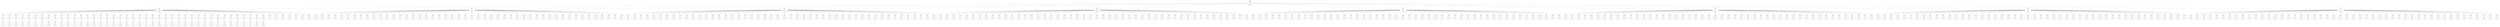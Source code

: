 graph "G" {
  node [
    fontname = "Courier";
  ];
  "7827" [
    label = "Visits: 433\nValue: 399\na . . . . . \nb . a b a . \n. . b . . . \nA . . . . . \n. . . . . a \na b A b a . \n\na: 0 | A: 0 | \nb: 2 | B: 1 | \n\n\nO \"B\" jogou, vez do \"A\":";
  ];
  "7828" [
    label = "Visits: 90\nValue: 27\n. . . . . . \nb . a b a . \n. . b . . . \nA . . . . . \n. . . . . a \na b A b a . \n\na: 0 | A: 1 | \nb: 2 | B: 1 | \n\n\nO \"A\" jogou, vez do \"B\":";
  ];
  "7829" [
    label = "Visits: 2\nValue: 1\n. . . . . . \nb . a . a . \n. . . . . . \n. . . . . . \n. . . . . a \na b A b a . \n\na: 0 | A: 2 | \nb: 2 | B: 3 | \n\n\nO \"B\" jogou, vez do \"A\":";
  ];
  "7830" [
    label = "Visits: 1\nValue: 1\nA . . . . . \n. . a . a . \nb . . . . . \n. . . . . . \n. . . . . a \na b A b a . \n\na: 0 | A: 1 | \nb: 2 | B: 3 | \n\n\nO \"A\" jogou, vez do \"B\":";
  ];
  "7831" [
    label = "Visits: 2\nValue: 2\n. . . . . . \nb . a b a B \n. . b . . . \nA . . . . . \n. . . . . a \na b A b a . \n\na: 0 | A: 1 | \nb: 2 | B: 0 | \n\n\nO \"B\" jogou, vez do \"A\":";
  ];
  "7832" [
    label = "Visits: 1\nValue: 1\n. . . . . . \nb . a b a B \n. . b . . . \nA . . . . a \n. . . . . . \na b A b a A \n\na: 0 | A: 0 | \nb: 2 | B: 0 | \n\n\nO \"B\" jogou, vez do \"A\":";
  ];
  "7833" [
    label = "Visits: 2\nValue: 2\nb . . . . . \n. . a b a . \nb . b . . . \nA . . . . . \n. . . . . a \na b A b a . \n\na: 0 | A: 1 | \nb: 1 | B: 1 | \n\n\nO \"B\" jogou, vez do \"A\":";
  ];
  "7834" [
    label = "Visits: 1\nValue: 1\nb . . . . . \n. . a b a . \nb . b . . . \nA . . . . A \n. . . . . . \na b A b a a \n\na: 0 | A: 0 | \nb: 1 | B: 1 | \n\n\nO \"B\" jogou, vez do \"A\":";
  ];
  "7835" [
    label = "Visits: 2\nValue: 1\n. . . . . . \nb . a b a . \n. . b . . . \nA . . . . B \n. . . . . . \na b A b a a \n\na: 0 | A: 1 | \nb: 2 | B: 0 | \n\n\nO \"B\" jogou, vez do \"A\":";
  ];
  "7836" [
    label = "Visits: 1\nValue: 1\n. . . a . . \n. . . b a . \n. A . b . . \n. . . . . B \n. . . . . . \na b A b a a \n\na: 0 | A: 1 | \nb: 3 | B: 0 | \n\n\nO \"A\" jogou, vez do \"B\":";
  ];
  "7837" [
    label = "Visits: 2\nValue: 1\n. . . . . . \nb . a b a . \n. . b . . . \nA . . . . . \n. . . . B . \na b A . . . \n\na: 2 | A: 1 | \nb: 3 | B: 0 | \n\n\nO \"B\" jogou, vez do \"A\":";
  ];
  "7838" [
    label = "Visits: 1\nValue: 1\n. . . . . a \nb . a b . . \n. . b a . . \nA . . . . . \n. . . . B . \na b A . . . \n\na: 1 | A: 1 | \nb: 3 | B: 0 | \n\n\nO \"A\" jogou, vez do \"B\":";
  ];
  "7839" [
    label = "Visits: 2\nValue: 1\n. . . . . . \n. B a b a . \n. . . . . . \nA . . b . . \n. . . . . a \na b A b a . \n\na: 0 | A: 1 | \nb: 3 | B: 0 | \n\n\nO \"B\" jogou, vez do \"A\":";
  ];
  "7840" [
    label = "Visits: 1\nValue: 1\n. . . . . . \n. B a b a . \n. . . . . . \n. . . b . . \n. A . . . a \n. . . b a . \n\na: 1 | A: 2 | \nb: 4 | B: 0 | \n\n\nO \"A\" jogou, vez do \"B\":";
  ];
  "7841" [
    label = "Visits: 2\nValue: 1\n. . . a . . \nb . a b . . \n. . b . . B \nA . . . . . \n. . . . . a \na b A b a . \n\na: 0 | A: 1 | \nb: 2 | B: 0 | \n\n\nO \"B\" jogou, vez do \"A\":";
  ];
  "7842" [
    label = "Visits: 1\nValue: 1\n. . . a . . \nb . a b . . \nA . b . . B \n. . . . . . \nA . . . . a \n. . A b a . \n\na: 1 | A: 0 | \nb: 3 | B: 0 | \n\n\nO \"A\" jogou, vez do \"B\":";
  ];
  "7843" [
    label = "Visits: 2\nValue: 2\n. . . . . . \nb . a b a b \n. . b . . . \nA . . . . . \n. . . . . a \na b A b a . \n\na: 0 | A: 1 | \nb: 1 | B: 1 | \n\n\nO \"B\" jogou, vez do \"A\":";
  ];
  "7844" [
    label = "Visits: 1\nValue: 1\n. A . . . . \n. . . b a b \n. . b a . . \nA . . . . . \n. . . . . a \na b A b a . \n\na: 0 | A: 0 | \nb: 2 | B: 1 | \n\n\nO \"B\" jogou, vez do \"A\":";
  ];
  "7845" [
    label = "Visits: 2\nValue: 1\nb . . . . . \n. . a b a . \nb . b . . . \nA . . . . . \n. . . . . a \na b A b a . \n\na: 0 | A: 1 | \nb: 1 | B: 1 | \n\n\nO \"B\" jogou, vez do \"A\":";
  ];
  "7846" [
    label = "Visits: 1\nValue: 1\nb . . a . . \n. . . b a . \n. A . b . . \n. . . . . . \n. . . . . a \na b A b a . \n\na: 0 | A: 1 | \nb: 2 | B: 1 | \n\n\nO \"A\" jogou, vez do \"B\":";
  ];
  "7847" [
    label = "Visits: 2\nValue: 1\n. . . . . . \nb . a b a . \n. . b . . . \nA . . . . . \nb . . . . a \n. . A b a . \n\na: 1 | A: 1 | \nb: 2 | B: 1 | \n\n\nO \"B\" jogou, vez do \"A\":";
  ];
  "7848" [
    label = "Visits: 1\nValue: 1\n. . . . a . \nb . a b . . \n. . b . a . \nA . . . . . \nb . . . . a \n. . A b a . \n\na: 0 | A: 1 | \nb: 2 | B: 1 | \n\n\nO \"A\" jogou, vez do \"B\":";
  ];
  "7849" [
    label = "Visits: 2\nValue: 2\nb . . . . . \n. . a b a . \nB . b . . . \n. . . . . . \nA . . . . a \na b A b a . \n\na: 0 | A: 1 | \nb: 2 | B: 0 | \n\n\nO \"B\" jogou, vez do \"A\":";
  ];
  "7850" [
    label = "Visits: 1\nValue: 1\nb a . b . a \n. . . . . . \nB b . A . . \n. . . . . . \nA . . . . a \na b A b a . \n\na: 0 | A: 0 | \nb: 2 | B: 0 | \n\n\nO \"B\" jogou, vez do \"A\":";
  ];
  "7851" [
    label = "Visits: 2\nValue: 1\n. . . . . . \nb . a b a . \n. . b . . . \nA . . . . . \n. b . . . a \n. . A b a . \n\na: 1 | A: 1 | \nb: 2 | B: 1 | \n\n\nO \"B\" jogou, vez do \"A\":";
  ];
  "7852" [
    label = "Visits: 1\nValue: 1\n. . . . . . \nb . a b a . \n. . b . . . \n. A . . . . \n. . . . . a \n. b A b a . \n\na: 1 | A: 1 | \nb: 2 | B: 1 | \n\n\nO \"A\" jogou, vez do \"B\":";
  ];
  "7853" [
    label = "Visits: 2\nValue: 2\n. . b . a . \nb . a . . . \n. . b . B . \nA . . . . . \n. . . . . a \na b A b a . \n\na: 0 | A: 1 | \nb: 2 | B: 0 | \n\n\nO \"B\" jogou, vez do \"A\":";
  ];
  "7854" [
    label = "Visits: 1\nValue: 1\n. . b . a . \nb . a . . . \n. . b B . A \nA . . . . . \n. . . . . a \na b A b a . \n\na: 0 | A: 0 | \nb: 2 | B: 0 | \n\n\nO \"B\" jogou, vez do \"A\":";
  ];
  "7855" [
    label = "Visits: 2\nValue: 2\n. . . . . . \nb . a . . . \n. . . . a . \nA . . . . . \n. . . . . a \na b A b a . \n\na: 0 | A: 1 | \nb: 2 | B: 3 | \n\n\nO \"B\" jogou, vez do \"A\":";
  ];
  "7856" [
    label = "Visits: 1\nValue: 1\n. . . . . . \n. A . a . . \n. . . . a . \nA . . . . . \n. . . . . a \na b A b a . \n\na: 0 | A: 0 | \nb: 3 | B: 3 | \n\n\nO \"B\" jogou, vez do \"A\":";
  ];
  "7857" [
    label = "Visits: 2\nValue: 2\n. . b . a . \nb . a . . . \n. . b . b . \nA . . . . . \n. . . . . a \na b A b a . \n\na: 0 | A: 1 | \nb: 1 | B: 1 | \n\n\nO \"B\" jogou, vez do \"A\":";
  ];
  "7858" [
    label = "Visits: 1\nValue: 1\nb . b . a . \n. . a . . . \nA . b . b . \n. . . . . . \nA . . . . a \na b A b a . \n\na: 0 | A: 0 | \nb: 1 | B: 1 | \n\n\nO \"B\" jogou, vez do \"A\":";
  ];
  "7859" [
    label = "Visits: 2\nValue: 2\n. . b . . . \nb . a . a . \n. . b . b . \nA . . . . . \n. . . . . a \na b A b a . \n\na: 0 | A: 1 | \nb: 1 | B: 1 | \n\n\nO \"B\" jogou, vez do \"A\":";
  ];
  "7860" [
    label = "Visits: 1\nValue: 1\n. . b . A . \nb . a . a . \n. . b . b . \nA . . . . . \n. . . . . a \na b A b a . \n\na: 0 | A: 0 | \nb: 1 | B: 1 | \n\n\nO \"B\" jogou, vez do \"A\":";
  ];
  "7861" [
    label = "Visits: 2\nValue: 2\n. b . . . . \n. . . b a . \n. . b a . . \nA . . . . . \n. . . . . a \na b A b a . \n\na: 0 | A: 1 | \nb: 2 | B: 1 | \n\n\nO \"B\" jogou, vez do \"A\":";
  ];
  "7862" [
    label = "Visits: 1\nValue: 1\n. b . . A . \n. . . b . . \n. . b a a . \nA . . . . . \n. . . . . a \na b A b a . \n\na: 0 | A: 0 | \nb: 2 | B: 1 | \n\n\nO \"B\" jogou, vez do \"A\":";
  ];
  "7863" [
    label = "Visits: 2\nValue: 2\n. . . . . b \nb . a b . . \n. . b a . . \nA . . . . . \n. . . . . a \na b A b a . \n\na: 0 | A: 1 | \nb: 1 | B: 1 | \n\n\nO \"B\" jogou, vez do \"A\":";
  ];
  "7864" [
    label = "Visits: 1\nValue: 1\n. . . . . . \nb . a b A . \n. . b . . . \nA . a . . . \n. . . . . a \na b A b a . \n\na: 0 | A: 0 | \nb: 2 | B: 1 | \n\n\nO \"B\" jogou, vez do \"A\":";
  ];
  "7865" [
    label = "Visits: 2\nValue: 1\n. . . . . . \nb . a b a . \n. . b . . . \nA . . . . a \n. . . . . . \na b A b a b \n\na: 0 | A: 1 | \nb: 1 | B: 1 | \n\n\nO \"B\" jogou, vez do \"A\":";
  ];
  "7866" [
    label = "Visits: 1\nValue: 1\n. . . . . . \nb . a b a . \n. . b . . . \n. . . . . a \n. A . . . . \n. . . b a b \n\na: 1 | A: 2 | \nb: 2 | B: 1 | \n\n\nO \"A\" jogou, vez do \"B\":";
  ];
  "7867" [
    label = "Visits: 2\nValue: 1\n. . . . . . \nb . a b a . \n. . b . . . \nA . . . . . \n. . . . b . \na b A . . . \n\na: 2 | A: 1 | \nb: 2 | B: 1 | \n\n\nO \"B\" jogou, vez do \"A\":";
  ];
  "7868" [
    label = "Visits: 1\nValue: 1\n. . . . . . \nb . a b a A \n. . b . . . \nA . . . . . \n. . . . b . \na b A . . . \n\na: 2 | A: 0 | \nb: 2 | B: 1 | \n\n\nO \"A\" jogou, vez do \"B\":";
  ];
  "7869" [
    label = "Visits: 2\nValue: 1\n. . . . . . \nb . a b a . \n. . b . . . \nA . . . . b \n. . . . . . \na b A b a a \n\na: 0 | A: 1 | \nb: 1 | B: 1 | \n\n\nO \"B\" jogou, vez do \"A\":";
  ];
  "7870" [
    label = "Visits: 1\nValue: 1\n. . . . . . \nb . a b a . \n. . b . . . \n. . . . . b \n. A . . . . \n. . . b a a \n\na: 1 | A: 2 | \nb: 2 | B: 1 | \n\n\nO \"A\" jogou, vez do \"B\":";
  ];
  "7871" [
    label = "Visits: 2\nValue: 2\n. a . b . a \nb . . . . . \n. b . B . . \nA . . . . . \n. . . . . a \na b A b a . \n\na: 0 | A: 1 | \nb: 2 | B: 0 | \n\n\nO \"B\" jogou, vez do \"A\":";
  ];
  "7872" [
    label = "Visits: 1\nValue: 1\n. a . . . a \nb . . A . . \n. b . . . . \nA . . B . . \n. . . . . a \na b A b a . \n\na: 0 | A: 0 | \nb: 3 | B: 0 | \n\n\nO \"B\" jogou, vez do \"A\":";
  ];
  "7873" [
    label = "Visits: 2\nValue: 1\n. . . . . . \n. b a b a . \n. . . . . . \nA . . b . . \n. . . . . a \na b A b a . \n\na: 0 | A: 1 | \nb: 2 | B: 1 | \n\n\nO \"B\" jogou, vez do \"A\":";
  ];
  "7874" [
    label = "Visits: 1\nValue: 1\n. b . a . . \n. . . b a . \n. A . . . . \n. . . b . . \n. . . . . a \na b A b a . \n\na: 0 | A: 1 | \nb: 2 | B: 1 | \n\n\nO \"A\" jogou, vez do \"B\":";
  ];
  "7875" [
    label = "Visits: 2\nValue: 1\n. . . . . . \nb . a b a . \n. . b . . . \nA . . . b . \n. . . . . . \na b A b a . \n\na: 1 | A: 1 | \nb: 1 | B: 1 | \n\n\nO \"B\" jogou, vez do \"A\":";
  ];
  "7876" [
    label = "Visits: 1\nValue: 1\nb . . . . . \n. . a b a . \nA . b . . . \n. . . . b . \nA . . . . . \na b A b a . \n\na: 1 | A: 0 | \nb: 1 | B: 1 | \n\n\nO \"A\" jogou, vez do \"B\":";
  ];
  "7877" [
    label = "Visits: 2\nValue: 1\n. . . . . . \nb . a b a . \n. . b . . . \nA . . . B . \n. . . . . . \na b A b a . \n\na: 1 | A: 1 | \nb: 2 | B: 0 | \n\n\nO \"B\" jogou, vez do \"A\":";
  ];
  "7878" [
    label = "Visits: 1\nValue: 1\nb . . . . . \n. . a b a . \na . b . . . \nA . . . B . \n. . . . . . \na b A b a . \n\na: 0 | A: 1 | \nb: 2 | B: 0 | \n\n\nO \"A\" jogou, vez do \"B\":";
  ];
  "7879" [
    label = "Visits: 2\nValue: 1\n. . . . . . \nb . a b a . \n. . b . . . \n. . . . . . \n. B . . . a \n. . . b a . \n\na: 1 | A: 3 | \nb: 3 | B: 0 | \n\n\nO \"B\" jogou, vez do \"A\":";
  ];
  "7880" [
    label = "Visits: 1\nValue: 1\n. . . . . . \nb . a . a . \n. . . . . . \n. . . . . . \n. . . . . a \n. A . b a . \n\na: 1 | A: 2 | \nb: 3 | B: 3 | \n\n\nO \"A\" jogou, vez do \"B\":";
  ];
  "7881" [
    label = "Visits: 2\nValue: 2\n. . . . . . \nb . a b a . \n. . b . . . \nA . . . . . \n. . b . . a \na . A . a . \n\na: 0 | A: 1 | \nb: 3 | B: 1 | \n\n\nO \"B\" jogou, vez do \"A\":";
  ];
  "7882" [
    label = "Visits: 1\nValue: 1\n. A . . . . \n. . . b a . \n. . b a . . \nA . . . . . \n. . b . . a \na . A . a . \n\na: 0 | A: 0 | \nb: 4 | B: 1 | \n\n\nO \"B\" jogou, vez do \"A\":";
  ];
  "7883" [
    label = "Visits: 2\nValue: 1\n. . . a . . \n. . . b a . \n. B . b . . \n. . . . . . \n. . . . . a \na b A b a . \n\na: 0 | A: 2 | \nb: 3 | B: 0 | \n\n\nO \"B\" jogou, vez do \"A\":";
  ];
  "7884" [
    label = "Visits: 1\nValue: 1\n. . . a . . \n. . b b a . \n. B . . . . \n. . . . A . \n. . . . . . \na b A b a . \n\na: 1 | A: 1 | \nb: 3 | B: 0 | \n\n\nO \"A\" jogou, vez do \"B\":";
  ];
  "7885" [
    label = "Visits: 2\nValue: 2\n. . . a . . \nb . a b . . \n. . b . . b \nA . . . . . \n. . . . . a \na b A b a . \n\na: 0 | A: 1 | \nb: 1 | B: 1 | \n\n\nO \"B\" jogou, vez do \"A\":";
  ];
  "7886" [
    label = "Visits: 1\nValue: 1\nb . . a . . \n. . a b . . \nA . b . . b \n. . . . . . \nA . . . . a \na b A b a . \n\na: 0 | A: 0 | \nb: 1 | B: 1 | \n\n\nO \"B\" jogou, vez do \"A\":";
  ];
  "7887" [
    label = "Visits: 2\nValue: 1\n. . . . . . \nb . a b a . \nA . b . . . \n. . . . . . \nB . . . . a \n. . A b a . \n\na: 1 | A: 1 | \nb: 3 | B: 0 | \n\n\nO \"B\" jogou, vez do \"A\":";
  ];
  "7888" [
    label = "Visits: 1\nValue: 1\n. . . . . . \nb . a b a . \n. . b . . . \n. A . . . . \n. . . . . a \n. . A b a . \n\na: 1 | A: 1 | \nb: 3 | B: 1 | \n\n\nO \"A\" jogou, vez do \"B\":";
  ];
  "7889" [
    label = "Visits: 2\nValue: 1\n. . . . . B \nb . a b . . \n. . b a . . \nA . . . . . \n. . . . . a \na b A b a . \n\na: 0 | A: 1 | \nb: 2 | B: 0 | \n\n\nO \"B\" jogou, vez do \"A\":";
  ];
  "7890" [
    label = "Visits: 1\nValue: 1\n. . . . . B \nb . a b . . \nA . b a . . \n. . . . . . \nA . . . . a \n. . A b a . \n\na: 1 | A: 0 | \nb: 3 | B: 0 | \n\n\nO \"A\" jogou, vez do \"B\":";
  ];
  "7891" [
    label = "Visits: 2\nValue: 1\n. . . . . . \nb . a b a . \n. . b . . . \nA . . . . . \n. . . B . a \na b . . . . \n\na: 1 | A: 2 | \nb: 3 | B: 0 | \n\n\nO \"B\" jogou, vez do \"A\":";
  ];
  "7892" [
    label = "Visits: 1\nValue: 1\n. . . . . . \nb b a b a . \n. . . . . . \nA . . a . . \n. . . B . a \na b . . . . \n\na: 0 | A: 2 | \nb: 3 | B: 0 | \n\n\nO \"A\" jogou, vez do \"B\":";
  ];
  "7893" [
    label = "Visits: 2\nValue: 2\n. . . . . . \nb . a . a . \n. . . . . . \nA . . . . . \n. . . . . a \na b A b a . \n\na: 0 | A: 1 | \nb: 1 | B: 4 | \n\n\nO \"B\" jogou, vez do \"A\":";
  ];
  "7894" [
    label = "Visits: 1\nValue: 1\nA . . . . . \n. . a . a . \nb . . . . . \nA . . . . . \n. . . . . a \na b A b a . \n\na: 0 | A: 0 | \nb: 1 | B: 4 | \n\n\nO \"B\" jogou, vez do \"A\":";
  ];
  "7895" [
    label = "Visits: 2\nValue: 1\n. . . b . . \nb . . . . . \n. a b b . a \nA . . . . . \n. . . . . a \na b A b a . \n\na: 0 | A: 1 | \nb: 1 | B: 1 | \n\n\nO \"B\" jogou, vez do \"A\":";
  ];
  "7896" [
    label = "Visits: 1\nValue: 1\n. . . b . . \nb . . . . . \n. a b b . a \nA . . . . . \n. . . . A . \na b A . . . \n\na: 2 | A: 0 | \nb: 2 | B: 1 | \n\n\nO \"A\" jogou, vez do \"B\":";
  ];
  "7897" [
    label = "Visits: 2\nValue: 1\n. . . a . . \n. . . b a . \n. b . b . . \nA . . . . . \n. . . . . a \na b A b a . \n\na: 0 | A: 1 | \nb: 2 | B: 1 | \n\n\nO \"B\" jogou, vez do \"A\":";
  ];
  "7898" [
    label = "Visits: 1\nValue: 1\n. . . a . . \n. . . b a . \n. b . b . . \nA . . . . . \n. . . A . a \na b . . . . \n\na: 1 | A: 1 | \nb: 3 | B: 1 | \n\n\nO \"A\" jogou, vez do \"B\":";
  ];
  "7899" [
    label = "Visits: 2\nValue: 1\n. . . . . . \nb . a b a . \n. . b . . . \nA . B . . . \n. . . . . a \na b A b a . \n\na: 0 | A: 1 | \nb: 2 | B: 0 | \n\n\nO \"B\" jogou, vez do \"A\":";
  ];
  "7900" [
    label = "Visits: 1\nValue: 1\n. . . . . . \nb . a b a . \n. . b . . . \nA . B . . . \n. . . . A . \na b A . . . \n\na: 2 | A: 0 | \nb: 3 | B: 0 | \n\n\nO \"A\" jogou, vez do \"B\":";
  ];
  "7901" [
    label = "Visits: 2\nValue: 1\n. . B . . . \nb . a . a . \n. . b . b . \nA . . . . . \n. . . . . a \na b A b a . \n\na: 0 | A: 1 | \nb: 2 | B: 0 | \n\n\nO \"B\" jogou, vez do \"A\":";
  ];
  "7902" [
    label = "Visits: 1\nValue: 1\n. . B . . . \nb . a . a . \n. . b . b . \nA . . . . . \n. . A . . a \na . . . a . \n\na: 0 | A: 1 | \nb: 4 | B: 0 | \n\n\nO \"A\" jogou, vez do \"B\":";
  ];
  "7903" [
    label = "Visits: 2\nValue: 1\n. . . . . . \nb b a b a . \n. . . . . . \nA . . b . . \n. . . . . a \na b A b a . \n\na: 0 | A: 1 | \nb: 1 | B: 1 | \n\n\nO \"B\" jogou, vez do \"A\":";
  ];
  "7904" [
    label = "Visits: 1\nValue: 1\n. . . . . . \nb b a b a . \n. . . . . . \n. . . b . . \n. A . . . a \n. . . b a . \n\na: 1 | A: 2 | \nb: 2 | B: 1 | \n\n\nO \"A\" jogou, vez do \"B\":";
  ];
  "7905" [
    label = "Visits: 2\nValue: 1\n. . . . . . \nb . a b a . \n. . b . . . \nA . . . . . \n. . . b . a \na b A . . . \n\na: 1 | A: 1 | \nb: 2 | B: 1 | \n\n\nO \"B\" jogou, vez do \"A\":";
  ];
  "7906" [
    label = "Visits: 1\nValue: 1\n. . . . a . \nb . a b . . \n. . b . a . \nA . . . . . \n. . . b . a \na b A . . . \n\na: 0 | A: 1 | \nb: 2 | B: 1 | \n\n\nO \"A\" jogou, vez do \"B\":";
  ];
  "7907" [
    label = "Visits: 2\nValue: 1\n. a . b . a \nb . . . . . \n. b . b . . \nA . . . . . \n. . . . . a \na b A b a . \n\na: 0 | A: 1 | \nb: 1 | B: 1 | \n\n\nO \"B\" jogou, vez do \"A\":";
  ];
  "7908" [
    label = "Visits: 1\nValue: 1\n. a b . A . \nb . . . . . \n. b . b . . \nA . . . . . \n. . . . . a \na b A b a . \n\na: 1 | A: 0 | \nb: 1 | B: 1 | \n\n\nO \"A\" jogou, vez do \"B\":";
  ];
  "7909" [
    label = "Visits: 2\nValue: 2\n. . . . . . \nb b a b a . \n. . . . . . \nA . . B . . \n. . . . . a \na b A b a . \n\na: 0 | A: 1 | \nb: 2 | B: 0 | \n\n\nO \"B\" jogou, vez do \"A\":";
  ];
  "7910" [
    label = "Visits: 1\nValue: 1\n. . A . . . \nb . . . a . \nb . a . b . \nA . . B . . \n. . . . . a \na b A b a . \n\na: 0 | A: 0 | \nb: 2 | B: 0 | \n\n\nO \"B\" jogou, vez do \"A\":";
  ];
  "7911" [
    label = "Visits: 1\nValue: 1\nB . . . . . \n. . a b a . \nb . b . . . \nA . . . . . \n. . . . . a \na b A b a . \n\na: 0 | A: 1 | \nb: 2 | B: 0 | \n\n\nO \"B\" jogou, vez do \"A\":";
  ];
  "7912" [
    label = "Visits: 1\nValue: 1\n. . . . . . \nb . a . . . \n. . . . a . \nA . . . . . \n. . . . . a \na b A b a . \n\na: 0 | A: 1 | \nb: 1 | B: 4 | \n\n\nO \"B\" jogou, vez do \"A\":";
  ];
  "7913" [
    label = "Visits: 1\nValue: 1\n. . . . . . \nb . a b a . \n. . b . . . \nA . . . . . \n. . B . . a \na . . . a . \n\na: 0 | A: 2 | \nb: 4 | B: 0 | \n\n\nO \"B\" jogou, vez do \"A\":";
  ];
  "7914" [
    label = "Visits: 1\nValue: 1\n. . . . . . \nb . a b a . \n. . b . . . \nA . b . . . \n. . . . . a \na b A b a . \n\na: 0 | A: 1 | \nb: 1 | B: 1 | \n\n\nO \"B\" jogou, vez do \"A\":";
  ];
  "7915" [
    label = "Visits: 1\nValue: 1\n. . . B . . \nb . . . . . \n. a b b . a \nA . . . . . \n. . . . . a \na b A b a . \n\na: 0 | A: 1 | \nb: 2 | B: 0 | \n\n\nO \"B\" jogou, vez do \"A\":";
  ];
  "7916" [
    label = "Visits: 1\nValue: 1\n. B . . . . \n. . . b a . \n. . b a . . \nA . . . . . \n. . . . . a \na b A b a . \n\na: 0 | A: 1 | \nb: 3 | B: 0 | \n\n\nO \"B\" jogou, vez do \"A\":";
  ];
  "7917" [
    label = "Visits: 1\nValue: 1\n. . . . . . \nb . a b a . \n. . b . . . \nA . . . . a \n. . . . . . \na b A b a B \n\na: 0 | A: 1 | \nb: 2 | B: 0 | \n\n\nO \"B\" jogou, vez do \"A\":";
  ];
  "7918" [
    label = "Visits: 49\nValue: 1\na . . . . . \nb . a b a . \n. . b . . . \nA . . . . . \n. . . . . a \n. b A b a . \n\na: 0 | A: 1 | \nb: 2 | B: 1 | \n\n\nO \"A\" jogou, vez do \"B\":";
  ];
  "7919" [
    label = "Visits: 1\nValue: 1\na . . . . . \nb . a b a . \n. . b . . . \nA . . . . a \n. . . . . . \n. b A b a b \n\na: 0 | A: 1 | \nb: 1 | B: 1 | \n\n\nO \"B\" jogou, vez do \"A\":";
  ];
  "7920" [
    label = "Visits: 1\nValue: 1\na . . . . . \nb . a b a . \n. . b . . . \nA . . . . B \n. . . . . . \n. b A b a a \n\na: 0 | A: 1 | \nb: 2 | B: 0 | \n\n\nO \"B\" jogou, vez do \"A\":";
  ];
  "7921" [
    label = "Visits: 1\nValue: 1\na . . . . . \nb b a b a . \n. . . . . . \nA . . B . . \n. . . . . a \n. b A b a . \n\na: 0 | A: 1 | \nb: 2 | B: 0 | \n\n\nO \"B\" jogou, vez do \"A\":";
  ];
  "7922" [
    label = "Visits: 1\nValue: 1\na . . . . . \nb . a . . . \n. . . . a . \nA . . . . . \n. . . . . a \n. b A b a . \n\na: 0 | A: 1 | \nb: 2 | B: 3 | \n\n\nO \"B\" jogou, vez do \"A\":";
  ];
  "7923" [
    label = "Visits: 1\nValue: 1\na . . a . . \nb . a b . . \n. . b . . b \nA . . . . . \n. . . . . a \n. b A b a . \n\na: 0 | A: 1 | \nb: 1 | B: 1 | \n\n\nO \"B\" jogou, vez do \"A\":";
  ];
  "7924" [
    label = "Visits: 1\nValue: 1\na . . . . . \nb . a . a . \n. . . . . . \n. . . . . . \n. . . . . a \n. b A b a . \n\na: 0 | A: 2 | \nb: 2 | B: 3 | \n\n\nO \"B\" jogou, vez do \"A\":";
  ];
  "7925" [
    label = "Visits: 1\nValue: 1\na . . . . . \nb . a b a . \n. . b . . . \nA . . . b . \n. . . . . . \n. b A b a . \n\na: 1 | A: 1 | \nb: 1 | B: 1 | \n\n\nO \"B\" jogou, vez do \"A\":";
  ];
  "7926" [
    label = "Visits: 1\nValue: 1\na . . . . . \nb . a b a b \n. . b . . . \nA . . . . . \n. . . . . a \n. b A b a . \n\na: 0 | A: 1 | \nb: 1 | B: 1 | \n\n\nO \"B\" jogou, vez do \"A\":";
  ];
  "7927" [
    label = "Visits: 1\nValue: 1\na . . . . . \nb . a b a . \n. . b . . . \nA . . . . . \n. . b . . a \n. . A . a . \n\na: 0 | A: 1 | \nb: 3 | B: 1 | \n\n\nO \"B\" jogou, vez do \"A\":";
  ];
  "7928" [
    label = "Visits: 1\nValue: 1\na . . . . . \nb . a b a . \n. . b . . . \nA . . . . . \n. . . b . a \n. b A . . . \n\na: 1 | A: 1 | \nb: 2 | B: 1 | \n\n\nO \"B\" jogou, vez do \"A\":";
  ];
  "7929" [
    label = "Visits: 1\nValue: 1\na . . . . . \nb . a . a . \n. . . . . . \nA . . . . . \n. . . . . a \n. b A b a . \n\na: 0 | A: 1 | \nb: 1 | B: 4 | \n\n\nO \"B\" jogou, vez do \"A\":";
  ];
  "7930" [
    label = "Visits: 1\nValue: 1\na . . . . . \nb . a b a . \n. . b . . . \nA . . . . . \n. . . . b . \n. b A . . . \n\na: 2 | A: 1 | \nb: 2 | B: 1 | \n\n\nO \"B\" jogou, vez do \"A\":";
  ];
  "7931" [
    label = "Visits: 1\nValue: 1\na . . . . . \nb . a b a . \n. . b . . . \nA . . . . . \n. . B . . a \n. . . . a . \n\na: 0 | A: 2 | \nb: 4 | B: 0 | \n\n\nO \"B\" jogou, vez do \"A\":";
  ];
  "7932" [
    label = "Visits: 1\nValue: 1\na . . . . . \nb . a b a . \n. . b . . . \n. . . . . . \n. B . . . a \n. . . b a . \n\na: 0 | A: 3 | \nb: 3 | B: 0 | \n\n\nO \"B\" jogou, vez do \"A\":";
  ];
  "7933" [
    label = "Visits: 1\nValue: 1\na . . . . b \nb . a b . . \n. . b a . . \nA . . . . . \n. . . . . a \n. b A b a . \n\na: 0 | A: 1 | \nb: 1 | B: 1 | \n\n\nO \"B\" jogou, vez do \"A\":";
  ];
  "7934" [
    label = "Visits: 1\nValue: 1\n. . . . . . \n. B a b a . \n. . . . . . \nA . . b . . \n. . . . . a \n. b A b a . \n\na: 1 | A: 1 | \nb: 3 | B: 0 | \n\n\nO \"B\" jogou, vez do \"A\":";
  ];
  "7935" [
    label = "Visits: 1\nValue: 1\na . b . a . \nb . a . . . \n. . b . b . \nA . . . . . \n. . . . . a \n. b A b a . \n\na: 0 | A: 1 | \nb: 1 | B: 1 | \n\n\nO \"B\" jogou, vez do \"A\":";
  ];
  "7936" [
    label = "Visits: 1\nValue: 1\na . . a . . \nb . a b . . \n. . b . . B \nA . . . . . \n. . . . . a \n. b A b a . \n\na: 0 | A: 1 | \nb: 2 | B: 0 | \n\n\nO \"B\" jogou, vez do \"A\":";
  ];
  "7937" [
    label = "Visits: 1\nValue: 1\na . b . . . \nb . a . a . \n. . b . b . \nA . . . . . \n. . . . . a \n. b A b a . \n\na: 0 | A: 1 | \nb: 1 | B: 1 | \n\n\nO \"B\" jogou, vez do \"A\":";
  ];
  "7938" [
    label = "Visits: 1\nValue: 1\na . . B . . \nb . . . . . \n. a b b . a \nA . . . . . \n. . . . . a \n. b A b a . \n\na: 0 | A: 1 | \nb: 2 | B: 0 | \n\n\nO \"B\" jogou, vez do \"A\":";
  ];
  "7939" [
    label = "Visits: 1\nValue: 1\na . . . . . \nb . a b a . \n. . b . . . \nA . . . . . \n. . . B . a \n. b . . . . \n\na: 1 | A: 2 | \nb: 3 | B: 0 | \n\n\nO \"B\" jogou, vez do \"A\":";
  ];
  "7940" [
    label = "Visits: 1\nValue: 1\na . . . . . \nb . a b a . \n. . b . . . \nA . . . . . \n. b . . . a \n. . A b a . \n\na: 0 | A: 1 | \nb: 2 | B: 1 | \n\n\nO \"B\" jogou, vez do \"A\":";
  ];
  "7941" [
    label = "Visits: 1\nValue: 1\n. . . . . . \n. b a b a . \n. . . . . . \nA . . b . . \n. . . . . a \n. b A b a . \n\na: 1 | A: 1 | \nb: 2 | B: 1 | \n\n\nO \"B\" jogou, vez do \"A\":";
  ];
  "7942" [
    label = "Visits: 1\nValue: 1\na . . a . . \n. . . b a . \n. B . b . . \n. . . . . . \n. . . . . a \n. b A b a . \n\na: 0 | A: 2 | \nb: 3 | B: 0 | \n\n\nO \"B\" jogou, vez do \"A\":";
  ];
  "7943" [
    label = "Visits: 1\nValue: 1\na . . a . . \n. . . b a . \n. b . b . . \nA . . . . . \n. . . . . a \n. b A b a . \n\na: 0 | A: 1 | \nb: 2 | B: 1 | \n\n\nO \"B\" jogou, vez do \"A\":";
  ];
  "7944" [
    label = "Visits: 1\nValue: 1\n. b . . . . \n. . . b a . \n. . b a . . \nA . . . . . \n. . . . . a \n. b A b a . \n\na: 1 | A: 1 | \nb: 2 | B: 1 | \n\n\nO \"B\" jogou, vez do \"A\":";
  ];
  "7945" [
    label = "Visits: 1\nValue: 1\na . . . . . \nb . a b a . \n. . b . . . \nA . . . . b \n. . . . . . \n. b A b a a \n\na: 0 | A: 1 | \nb: 1 | B: 1 | \n\n\nO \"B\" jogou, vez do \"A\":";
  ];
  "7946" [
    label = "Visits: 1\nValue: 1\na a . b . a \nb . . . . . \n. b . B . . \nA . . . . . \n. . . . . a \n. b A b a . \n\na: 0 | A: 1 | \nb: 2 | B: 0 | \n\n\nO \"B\" jogou, vez do \"A\":";
  ];
  "7947" [
    label = "Visits: 1\nValue: 1\na . . . . . \nb . a b a . \nA . b . . . \n. . . . . . \nB . . . . a \n. . A b a . \n\na: 0 | A: 1 | \nb: 3 | B: 0 | \n\n\nO \"B\" jogou, vez do \"A\":";
  ];
  "7948" [
    label = "Visits: 1\nValue: 1\na . . . . B \nb . a b . . \n. . b a . . \nA . . . . . \n. . . . . a \n. b A b a . \n\na: 0 | A: 1 | \nb: 2 | B: 0 | \n\n\nO \"B\" jogou, vez do \"A\":";
  ];
  "7949" [
    label = "Visits: 1\nValue: 1\na a . b . a \nb . . . . . \n. b . b . . \nA . . . . . \n. . . . . a \n. b A b a . \n\na: 0 | A: 1 | \nb: 1 | B: 1 | \n\n\nO \"B\" jogou, vez do \"A\":";
  ];
  "7950" [
    label = "Visits: 1\nValue: 1\na . . b . . \nb . . . . . \n. a b b . a \nA . . . . . \n. . . . . a \n. b A b a . \n\na: 0 | A: 1 | \nb: 1 | B: 1 | \n\n\nO \"B\" jogou, vez do \"A\":";
  ];
  "7951" [
    label = "Visits: 1\nValue: 1\na . . . . . \nb . a b a B \n. . b . . . \nA . . . . . \n. . . . . a \n. b A b a . \n\na: 0 | A: 1 | \nb: 2 | B: 0 | \n\n\nO \"B\" jogou, vez do \"A\":";
  ];
  "7952" [
    label = "Visits: 1\nValue: 1\na . . . . . \nb . a b a . \nB . b . . . \n. . . . . . \nA . . . . a \n. b A b a . \n\na: 0 | A: 1 | \nb: 2 | B: 0 | \n\n\nO \"B\" jogou, vez do \"A\":";
  ];
  "7953" [
    label = "Visits: 1\nValue: 1\n. B . . . . \n. . . b a . \n. . b a . . \nA . . . . . \n. . . . . a \n. b A b a . \n\na: 1 | A: 1 | \nb: 3 | B: 0 | \n\n\nO \"B\" jogou, vez do \"A\":";
  ];
  "7954" [
    label = "Visits: 1\nValue: 1\na . . . . . \nb . a b a . \n. . b . . . \nA . . . . . \n. . . . B . \n. b A . . . \n\na: 2 | A: 1 | \nb: 3 | B: 0 | \n\n\nO \"B\" jogou, vez do \"A\":";
  ];
  "7955" [
    label = "Visits: 1\nValue: 1\na . . . . . \nb . a . . . \n. . . . a . \nA . . . . . \n. . . . . a \n. b A b a . \n\na: 0 | A: 1 | \nb: 1 | B: 4 | \n\n\nO \"B\" jogou, vez do \"A\":";
  ];
  "7956" [
    label = "Visits: 1\nValue: 1\na . . . . . \nb . a b a . \n. . b . . . \nA . . . . a \n. . . . . . \n. b A b a B \n\na: 0 | A: 1 | \nb: 2 | B: 0 | \n\n\nO \"B\" jogou, vez do \"A\":";
  ];
  "7957" [
    label = "Visits: 1\nValue: 1\na . b . a . \nb . a . . . \n. . b . B . \nA . . . . . \n. . . . . a \n. b A b a . \n\na: 0 | A: 1 | \nb: 2 | B: 0 | \n\n\nO \"B\" jogou, vez do \"A\":";
  ];
  "7958" [
    label = "Visits: 1\nValue: 1\na . . . . . \nb . a b a . \n. . b . . . \nA . . . . . \n. . . . . a \nB b A b a . \n\na: 0 | A: 1 | \nb: 2 | B: 0 | \n\n\nO \"B\" jogou, vez do \"A\":";
  ];
  "7959" [
    label = "Visits: 1\nValue: 1\na . . . . . \nb . a b a . \n. . b . . . \nA . . . . . \nb . . . . a \n. . A b a . \n\na: 0 | A: 1 | \nb: 2 | B: 1 | \n\n\nO \"B\" jogou, vez do \"A\":";
  ];
  "7960" [
    label = "Visits: 1\nValue: 1\na . . . . . \nb . a b a . \n. . b . . . \nA . b . . . \n. . . . . a \n. b A b a . \n\na: 0 | A: 1 | \nb: 1 | B: 1 | \n\n\nO \"B\" jogou, vez do \"A\":";
  ];
  "7961" [
    label = "Visits: 1\nValue: 1\na . . . . . \nb b a b a . \n. . . . . . \nA . . b . . \n. . . . . a \n. b A b a . \n\na: 0 | A: 1 | \nb: 1 | B: 1 | \n\n\nO \"B\" jogou, vez do \"A\":";
  ];
  "7962" [
    label = "Visits: 1\nValue: 1\na . B . . . \nb . a . a . \n. . b . b . \nA . . . . . \n. . . . . a \n. b A b a . \n\na: 0 | A: 1 | \nb: 2 | B: 0 | \n\n\nO \"B\" jogou, vez do \"A\":";
  ];
  "7963" [
    label = "Visits: 1\nValue: 1\na . . . . . \nb . a b a . \n. . b . . . \nA . B . . . \n. . . . . a \n. b A b a . \n\na: 0 | A: 1 | \nb: 2 | B: 0 | \n\n\nO \"B\" jogou, vez do \"A\":";
  ];
  "7964" [
    label = "Visits: 1\nValue: 1\na . . . . . \nb . a b a . \n. . b . . . \nA . . . . . \n. . . . . a \nb b A b a . \n\na: 0 | A: 1 | \nb: 1 | B: 1 | \n\n\nO \"B\" jogou, vez do \"A\":";
  ];
  "7965" [
    label = "Visits: 1\nValue: 1\na . . . . . \nb . a b a . \n. . b . . . \nA . . . B . \n. . . . . . \n. b A b a . \n\na: 1 | A: 1 | \nb: 2 | B: 0 | \n\n\nO \"B\" jogou, vez do \"A\":";
  ];
  "7966" [
    label = "Visits: 1\nValue: 1\na . . . . . \nb . a b a . \nb . b . . . \nA . . . . . \n. . . . . a \n. b A b a . \n\na: 0 | A: 1 | \nb: 1 | B: 1 | \n\n\nO \"B\" jogou, vez do \"A\":";
  ];
  "7967" [
    label = "Visits: 49\nValue: 1\na . . . . . \nb . a b a . \n. . b . . . \nA . . . . . \n. . . . . . \na b A b a . \n\na: 0 | A: 1 | \nb: 2 | B: 1 | \n\n\nO \"A\" jogou, vez do \"B\":";
  ];
  "7968" [
    label = "Visits: 1\nValue: 1\na . b . . . \nb . a . a . \n. . b . b . \nA . . . . . \n. . . . . . \na b A b a . \n\na: 0 | A: 1 | \nb: 1 | B: 1 | \n\n\nO \"B\" jogou, vez do \"A\":";
  ];
  "7969" [
    label = "Visits: 1\nValue: 1\na . . . . . \nb . a . a . \n. . . . . . \nA . . . . . \n. . . . . . \na b A b a . \n\na: 0 | A: 1 | \nb: 1 | B: 4 | \n\n\nO \"B\" jogou, vez do \"A\":";
  ];
  "7970" [
    label = "Visits: 1\nValue: 1\na . . . . . \nb . a b a . \nb . b . . . \nA . . . . . \n. . . . . . \na b A b a . \n\na: 0 | A: 1 | \nb: 1 | B: 1 | \n\n\nO \"B\" jogou, vez do \"A\":";
  ];
  "7971" [
    label = "Visits: 1\nValue: 1\na . . . . . \nb . a b a . \n. . b . . . \n. . . . . . \n. B . . . . \n. . . b a . \n\na: 1 | A: 3 | \nb: 3 | B: 0 | \n\n\nO \"B\" jogou, vez do \"A\":";
  ];
  "7972" [
    label = "Visits: 1\nValue: 1\na . . . . . \nb . a b a . \n. . b . . . \nA . . . . . \n. . . B . . \na b . . . . \n\na: 1 | A: 2 | \nb: 3 | B: 0 | \n\n\nO \"B\" jogou, vez do \"A\":";
  ];
  "7973" [
    label = "Visits: 1\nValue: 1\n. . . . . . \n. b a b a . \n. . . . . . \nA . . b . . \n. . . . . . \na b A b a . \n\na: 1 | A: 1 | \nb: 2 | B: 1 | \n\n\nO \"B\" jogou, vez do \"A\":";
  ];
  "7974" [
    label = "Visits: 1\nValue: 1\na . . . . . \nb . a b a . \n. . b . . . \nA . . . . . \n. . . . b . \na b A . . . \n\na: 1 | A: 1 | \nb: 2 | B: 1 | \n\n\nO \"B\" jogou, vez do \"A\":";
  ];
  "7975" [
    label = "Visits: 1\nValue: 1\na . . a . . \n. . . b a . \n. B . b . . \n. . . . . . \n. . . . . . \na b A b a . \n\na: 0 | A: 2 | \nb: 3 | B: 0 | \n\n\nO \"B\" jogou, vez do \"A\":";
  ];
  "7976" [
    label = "Visits: 1\nValue: 1\na . . . . . \nb . a . . . \n. . . . a . \nA . . . . . \n. . . . . . \na b A b a . \n\na: 0 | A: 1 | \nb: 1 | B: 4 | \n\n\nO \"B\" jogou, vez do \"A\":";
  ];
  "7977" [
    label = "Visits: 1\nValue: 1\na . . B . . \nb . . . . . \n. a b b . a \nA . . . . . \n. . . . . . \na b A b a . \n\na: 0 | A: 1 | \nb: 2 | B: 0 | \n\n\nO \"B\" jogou, vez do \"A\":";
  ];
  "7978" [
    label = "Visits: 1\nValue: 1\na . . . . . \nb . a b a . \n. . b . . . \nA . b . . . \n. . . . . . \na b A b a . \n\na: 0 | A: 1 | \nb: 1 | B: 1 | \n\n\nO \"B\" jogou, vez do \"A\":";
  ];
  "7979" [
    label = "Visits: 1\nValue: 1\na . . . . . \nb . a b a . \n. . b . . . \nA . . . . . \n. . . b . . \na b A . . . \n\na: 1 | A: 1 | \nb: 2 | B: 1 | \n\n\nO \"B\" jogou, vez do \"A\":";
  ];
  "7980" [
    label = "Visits: 1\nValue: 1\n. b . . . . \n. . . b a . \n. . b a . . \nA . . . . . \n. . . . . . \na b A b a . \n\na: 1 | A: 1 | \nb: 2 | B: 1 | \n\n\nO \"B\" jogou, vez do \"A\":";
  ];
  "7981" [
    label = "Visits: 1\nValue: 1\na . . . . . \nb b a b a . \n. . . . . . \nA . . B . . \n. . . . . . \na b A b a . \n\na: 0 | A: 1 | \nb: 2 | B: 0 | \n\n\nO \"B\" jogou, vez do \"A\":";
  ];
  "7982" [
    label = "Visits: 1\nValue: 1\na . . . . . \nb . a b a . \nB . b . . . \n. . . . . . \nA . . . . . \na b A b a . \n\na: 0 | A: 1 | \nb: 2 | B: 0 | \n\n\nO \"B\" jogou, vez do \"A\":";
  ];
  "7983" [
    label = "Visits: 1\nValue: 1\na . . . . . \nb b a b a . \n. . . . . . \nA . . b . . \n. . . . . . \na b A b a . \n\na: 0 | A: 1 | \nb: 1 | B: 1 | \n\n\nO \"B\" jogou, vez do \"A\":";
  ];
  "7984" [
    label = "Visits: 1\nValue: 1\na . . . . . \nb . a b a . \n. . b . . . \nA . . . . . \nb . . . . . \n. . A b a . \n\na: 1 | A: 1 | \nb: 2 | B: 1 | \n\n\nO \"B\" jogou, vez do \"A\":";
  ];
  "7985" [
    label = "Visits: 1\nValue: 1\na . . . . . \nb . a b a . \n. . b . . . \nA . . . b . \n. . . . . . \na b A b a . \n\na: 0 | A: 1 | \nb: 1 | B: 1 | \n\n\nO \"B\" jogou, vez do \"A\":";
  ];
  "7986" [
    label = "Visits: 1\nValue: 1\na a . b . a \nb . . . . . \n. b . b . . \nA . . . . . \n. . . . . . \na b A b a . \n\na: 0 | A: 1 | \nb: 1 | B: 1 | \n\n\nO \"B\" jogou, vez do \"A\":";
  ];
  "7987" [
    label = "Visits: 1\nValue: 1\na . . . . . \nb . a b a . \n. . b . . . \nA . . . . b \n. . . . . . \na b A b a . \n\na: 0 | A: 1 | \nb: 1 | B: 1 | \n\n\nO \"B\" jogou, vez do \"A\":";
  ];
  "7988" [
    label = "Visits: 1\nValue: 1\n. . . . . . \n. B a b a . \n. . . . . . \nA . . b . . \n. . . . . . \na b A b a . \n\na: 1 | A: 1 | \nb: 3 | B: 0 | \n\n\nO \"B\" jogou, vez do \"A\":";
  ];
  "7989" [
    label = "Visits: 1\nValue: 1\na . . . . . \nb . a b a . \n. . b . . . \nA . . . B . \n. . . . . . \na b A b a . \n\na: 0 | A: 1 | \nb: 2 | B: 0 | \n\n\nO \"B\" jogou, vez do \"A\":";
  ];
  "7990" [
    label = "Visits: 1\nValue: 1\na . . . . . \nb . a b a . \n. . b . . . \nA . . . . . \n. b . . . . \n. . A b a . \n\na: 1 | A: 1 | \nb: 2 | B: 1 | \n\n\nO \"B\" jogou, vez do \"A\":";
  ];
  "7991" [
    label = "Visits: 1\nValue: 1\na . B . . . \nb . a . a . \n. . b . b . \nA . . . . . \n. . . . . . \na b A b a . \n\na: 0 | A: 1 | \nb: 2 | B: 0 | \n\n\nO \"B\" jogou, vez do \"A\":";
  ];
  "7992" [
    label = "Visits: 1\nValue: 1\na . . . . . \nb . a b a . \n. . b . . . \nA . . . . . \n. . . . . B \na b A b . . \n\na: 1 | A: 1 | \nb: 2 | B: 0 | \n\n\nO \"B\" jogou, vez do \"A\":";
  ];
  "7993" [
    label = "Visits: 1\nValue: 1\na . . . . . \nb . a . . . \n. . . . a . \nA . . . . . \n. . . . . . \na b A b a . \n\na: 0 | A: 1 | \nb: 2 | B: 3 | \n\n\nO \"B\" jogou, vez do \"A\":";
  ];
  "7994" [
    label = "Visits: 1\nValue: 1\na . . . . . \nb . a b a . \n. . b . . . \nA . . . . B \n. . . . . . \na b A b a . \n\na: 0 | A: 1 | \nb: 2 | B: 0 | \n\n\nO \"B\" jogou, vez do \"A\":";
  ];
  "7995" [
    label = "Visits: 1\nValue: 1\na . . . . . \nb . a b a . \n. . b . . . \nA . B . . . \n. . . . . . \na b A b a . \n\na: 0 | A: 1 | \nb: 2 | B: 0 | \n\n\nO \"B\" jogou, vez do \"A\":";
  ];
  "7996" [
    label = "Visits: 1\nValue: 1\na . . . . . \nb . a . a . \n. . . . . . \n. . . . . . \n. . . . . . \na b A b a . \n\na: 0 | A: 2 | \nb: 2 | B: 3 | \n\n\nO \"B\" jogou, vez do \"A\":";
  ];
  "7997" [
    label = "Visits: 1\nValue: 1\na . . . . . \nb . a b a B \n. . b . . . \nA . . . . . \n. . . . . . \na b A b a . \n\na: 0 | A: 1 | \nb: 2 | B: 0 | \n\n\nO \"B\" jogou, vez do \"A\":";
  ];
  "7998" [
    label = "Visits: 1\nValue: 1\na . b . a . \nb . a . . . \n. . b . b . \nA . . . . . \n. . . . . . \na b A b a . \n\na: 0 | A: 1 | \nb: 1 | B: 1 | \n\n\nO \"B\" jogou, vez do \"A\":";
  ];
  "7999" [
    label = "Visits: 1\nValue: 1\na . . a . . \nb . a b . . \n. . b . . b \nA . . . . . \n. . . . . . \na b A b a . \n\na: 0 | A: 1 | \nb: 1 | B: 1 | \n\n\nO \"B\" jogou, vez do \"A\":";
  ];
  "8000" [
    label = "Visits: 1\nValue: 1\na . . . . B \nb . a b . . \n. . b a . . \nA . . . . . \n. . . . . . \na b A b a . \n\na: 0 | A: 1 | \nb: 2 | B: 0 | \n\n\nO \"B\" jogou, vez do \"A\":";
  ];
  "8001" [
    label = "Visits: 1\nValue: 1\na . . . . . \nb . a b a . \n. . b . . . \nA . . . . . \n. . B . . . \na . . . a . \n\na: 0 | A: 2 | \nb: 4 | B: 0 | \n\n\nO \"B\" jogou, vez do \"A\":";
  ];
  "8002" [
    label = "Visits: 1\nValue: 1\na a . b . a \nb . . . . . \n. b . B . . \nA . . . . . \n. . . . . . \na b A b a . \n\na: 0 | A: 1 | \nb: 2 | B: 0 | \n\n\nO \"B\" jogou, vez do \"A\":";
  ];
  "8003" [
    label = "Visits: 1\nValue: 1\na . . . . . \nb . a b a b \n. . b . . . \nA . . . . . \n. . . . . . \na b A b a . \n\na: 0 | A: 1 | \nb: 1 | B: 1 | \n\n\nO \"B\" jogou, vez do \"A\":";
  ];
  "8004" [
    label = "Visits: 1\nValue: 1\na . b . a . \nb . a . . . \n. . b . B . \nA . . . . . \n. . . . . . \na b A b a . \n\na: 0 | A: 1 | \nb: 2 | B: 0 | \n\n\nO \"B\" jogou, vez do \"A\":";
  ];
  "8005" [
    label = "Visits: 1\nValue: 1\na . . . . . \nb . a b a . \n. . b . . . \nA . . . . . \n. . . . . b \na b A b . . \n\na: 1 | A: 1 | \nb: 1 | B: 1 | \n\n\nO \"B\" jogou, vez do \"A\":";
  ];
  "8006" [
    label = "Visits: 1\nValue: 1\na . . . . . \nb . a b a . \n. . b . . . \nA . . . . . \n. . . . B . \na b A . . . \n\na: 1 | A: 1 | \nb: 3 | B: 0 | \n\n\nO \"B\" jogou, vez do \"A\":";
  ];
  "8007" [
    label = "Visits: 1\nValue: 1\na . . . . . \nb . a b a . \n. . b . . . \nA . . . . . \n. . . . . . \na b A b a B \n\na: 0 | A: 1 | \nb: 2 | B: 0 | \n\n\nO \"B\" jogou, vez do \"A\":";
  ];
  "8008" [
    label = "Visits: 1\nValue: 1\na . . . . b \nb . a b . . \n. . b a . . \nA . . . . . \n. . . . . . \na b A b a . \n\na: 0 | A: 1 | \nb: 1 | B: 1 | \n\n\nO \"B\" jogou, vez do \"A\":";
  ];
  "8009" [
    label = "Visits: 1\nValue: 1\na . . b . . \nb . . . . . \n. a b b . a \nA . . . . . \n. . . . . . \na b A b a . \n\na: 0 | A: 1 | \nb: 1 | B: 1 | \n\n\nO \"B\" jogou, vez do \"A\":";
  ];
  "8010" [
    label = "Visits: 1\nValue: 1\n. B . . . . \n. . . b a . \n. . b a . . \nA . . . . . \n. . . . . . \na b A b a . \n\na: 1 | A: 1 | \nb: 3 | B: 0 | \n\n\nO \"B\" jogou, vez do \"A\":";
  ];
  "8011" [
    label = "Visits: 1\nValue: 1\na . . . . . \nb . a b a . \nA . b . . . \n. . . . . . \nB . . . . . \n. . A b a . \n\na: 1 | A: 1 | \nb: 3 | B: 0 | \n\n\nO \"B\" jogou, vez do \"A\":";
  ];
  "8012" [
    label = "Visits: 1\nValue: 1\na . . . . . \nb . a b a . \n. . b . . . \nA . . . . . \n. . b . . . \na . A . a . \n\na: 0 | A: 1 | \nb: 3 | B: 1 | \n\n\nO \"B\" jogou, vez do \"A\":";
  ];
  "8013" [
    label = "Visits: 1\nValue: 1\na . . a . . \n. . . b a . \n. b . b . . \nA . . . . . \n. . . . . . \na b A b a . \n\na: 0 | A: 1 | \nb: 2 | B: 1 | \n\n\nO \"B\" jogou, vez do \"A\":";
  ];
  "8014" [
    label = "Visits: 1\nValue: 1\na . . a . . \nb . a b . . \n. . b . . B \nA . . . . . \n. . . . . . \na b A b a . \n\na: 0 | A: 1 | \nb: 2 | B: 0 | \n\n\nO \"B\" jogou, vez do \"A\":";
  ];
  "8015" [
    label = "Visits: 1\nValue: 1\na . . . . . \nb . a b a . \n. . b . . . \nA . . . . . \n. . . . . . \na b A b a b \n\na: 0 | A: 1 | \nb: 1 | B: 1 | \n\n\nO \"B\" jogou, vez do \"A\":";
  ];
  "8016" [
    label = "Visits: 49\nValue: 1\na . . . . . \nb . a b a . \n. . b . . . \n. . . . . . \n. . . . . a \na b A b a . \n\na: 0 | A: 1 | \nb: 2 | B: 1 | \n\n\nO \"A\" jogou, vez do \"B\":";
  ];
  "8017" [
    label = "Visits: 1\nValue: 1\n. . . . . . \n. b a b a . \n. . . . . . \n. . . b . . \n. . . . . a \na b A b a . \n\na: 1 | A: 1 | \nb: 2 | B: 1 | \n\n\nO \"B\" jogou, vez do \"A\":";
  ];
  "8018" [
    label = "Visits: 1\nValue: 1\na . . . . b \nb . a b . . \n. . b a . . \n. . . . . . \n. . . . . a \na b A b a . \n\na: 0 | A: 1 | \nb: 1 | B: 1 | \n\n\nO \"B\" jogou, vez do \"A\":";
  ];
  "8019" [
    label = "Visits: 1\nValue: 1\na . . a . . \n. . . b a . \n. B . b . . \n. . . . . . \n. . . . . a \na b A b a . \n\na: 0 | A: 1 | \nb: 3 | B: 0 | \n\n\nO \"B\" jogou, vez do \"A\":";
  ];
  "8020" [
    label = "Visits: 1\nValue: 1\n. b . . . . \n. . . b a . \n. . b a . . \n. . . . . . \n. . . . . a \na b A b a . \n\na: 1 | A: 1 | \nb: 2 | B: 1 | \n\n\nO \"B\" jogou, vez do \"A\":";
  ];
  "8021" [
    label = "Visits: 1\nValue: 1\na a . b . a \nb . . . . . \n. b . B . . \n. . . . . . \n. . . . . a \na b A b a . \n\na: 0 | A: 1 | \nb: 2 | B: 0 | \n\n\nO \"B\" jogou, vez do \"A\":";
  ];
  "8022" [
    label = "Visits: 1\nValue: 1\na . . . . . \nb . a b a . \n. . b . . . \n. . B . . . \n. . . . . a \na b A b a . \n\na: 0 | A: 1 | \nb: 2 | B: 0 | \n\n\nO \"B\" jogou, vez do \"A\":";
  ];
  "8023" [
    label = "Visits: 1\nValue: 1\na . . . . . \nb b a b a . \n. . . . . . \n. . . b . . \n. . . . . a \na b A b a . \n\na: 0 | A: 1 | \nb: 1 | B: 1 | \n\n\nO \"B\" jogou, vez do \"A\":";
  ];
  "8024" [
    label = "Visits: 1\nValue: 1\na a . b . a \nb . . . . . \n. b . b . . \n. . . . . . \n. . . . . a \na b A b a . \n\na: 0 | A: 1 | \nb: 1 | B: 1 | \n\n\nO \"B\" jogou, vez do \"A\":";
  ];
  "8025" [
    label = "Visits: 1\nValue: 1\na . . . . . \nb . a b a . \nb . b . . . \n. . . . . . \n. . . . . a \na b A b a . \n\na: 0 | A: 1 | \nb: 1 | B: 1 | \n\n\nO \"B\" jogou, vez do \"A\":";
  ];
  "8026" [
    label = "Visits: 1\nValue: 1\na . . . . . \nb . a . a . \n. . . . . . \n. . . . . . \n. . . . . a \na b A b a . \n\na: 0 | A: 1 | \nb: 2 | B: 3 | \n\n\nO \"B\" jogou, vez do \"A\":";
  ];
  "8027" [
    label = "Visits: 1\nValue: 1\na . . . . . \nb . a b a . \n. . b . . . \nb . . . . . \n. . . . . a \na b A b a . \n\na: 0 | A: 1 | \nb: 1 | B: 1 | \n\n\nO \"B\" jogou, vez do \"A\":";
  ];
  "8028" [
    label = "Visits: 1\nValue: 1\na . . . . . \nb . a b a . \n. . b . . . \n. . . . . . \n. b . . . a \n. . A b a . \n\na: 1 | A: 1 | \nb: 2 | B: 1 | \n\n\nO \"B\" jogou, vez do \"A\":";
  ];
  "8029" [
    label = "Visits: 1\nValue: 1\na . . . . . \nb . a b a . \n. . b . . . \n. . . . . a \n. . . . . . \na b A b a B \n\na: 0 | A: 1 | \nb: 2 | B: 0 | \n\n\nO \"B\" jogou, vez do \"A\":";
  ];
  "8030" [
    label = "Visits: 1\nValue: 1\na . . . . . \nb . a b a . \n. . b . . . \n. . . . . . \nb . . . . a \n. . A b a . \n\na: 1 | A: 1 | \nb: 2 | B: 1 | \n\n\nO \"B\" jogou, vez do \"A\":";
  ];
  "8031" [
    label = "Visits: 1\nValue: 1\na . . . . . \nb . a b a . \n. . b . . . \n. . . . . . \n. . . b . a \na b A . . . \n\na: 1 | A: 1 | \nb: 2 | B: 1 | \n\n\nO \"B\" jogou, vez do \"A\":";
  ];
  "8032" [
    label = "Visits: 1\nValue: 1\na . . . . . \nb . a . . . \n. . . . a . \n. . . . . . \n. . . . . a \na b A b a . \n\na: 0 | A: 1 | \nb: 1 | B: 4 | \n\n\nO \"B\" jogou, vez do \"A\":";
  ];
  "8033" [
    label = "Visits: 1\nValue: 1\na . . . . . \nb . a b a b \n. . b . . . \n. . . . . . \n. . . . . a \na b A b a . \n\na: 0 | A: 1 | \nb: 1 | B: 1 | \n\n\nO \"B\" jogou, vez do \"A\":";
  ];
  "8034" [
    label = "Visits: 1\nValue: 1\na . . . . . \nb . a b a . \n. . b . . . \n. . . . . . \n. . . . B . \na b A . . . \n\na: 2 | A: 1 | \nb: 3 | B: 0 | \n\n\nO \"B\" jogou, vez do \"A\":";
  ];
  "8035" [
    label = "Visits: 1\nValue: 1\na . . a . . \n. . . b a . \n. b . b . . \n. . . . . . \n. . . . . a \na b A b a . \n\na: 0 | A: 1 | \nb: 2 | B: 1 | \n\n\nO \"B\" jogou, vez do \"A\":";
  ];
  "8036" [
    label = "Visits: 1\nValue: 1\na . b . . . \nb . a . a . \n. . b . b . \n. . . . . . \n. . . . . a \na b A b a . \n\na: 0 | A: 1 | \nb: 1 | B: 1 | \n\n\nO \"B\" jogou, vez do \"A\":";
  ];
  "8037" [
    label = "Visits: 1\nValue: 1\na . . . . . \nb . a b a . \n. . b . . . \n. . . . . . \n. . B . . a \na . . . a . \n\na: 0 | A: 2 | \nb: 4 | B: 0 | \n\n\nO \"B\" jogou, vez do \"A\":";
  ];
  "8038" [
    label = "Visits: 1\nValue: 1\na . . B . . \nb . . . . . \n. a b b . a \n. . . . . . \n. . . . . a \na b A b a . \n\na: 0 | A: 1 | \nb: 2 | B: 0 | \n\n\nO \"B\" jogou, vez do \"A\":";
  ];
  "8039" [
    label = "Visits: 1\nValue: 1\n. B . . . . \n. . . b a . \n. . b a . . \n. . . . . . \n. . . . . a \na b A b a . \n\na: 1 | A: 1 | \nb: 3 | B: 0 | \n\n\nO \"B\" jogou, vez do \"A\":";
  ];
  "8040" [
    label = "Visits: 1\nValue: 1\na . . . . . \nb . a b a . \n. . b . . . \n. . b . . . \n. . . . . a \na b A b a . \n\na: 0 | A: 1 | \nb: 1 | B: 1 | \n\n\nO \"B\" jogou, vez do \"A\":";
  ];
  "8041" [
    label = "Visits: 1\nValue: 1\na . . . . . \nb . a b a . \n. . b . . . \n. . . . . b \n. . . . . . \na b A b a a \n\na: 0 | A: 1 | \nb: 1 | B: 1 | \n\n\nO \"B\" jogou, vez do \"A\":";
  ];
  "8042" [
    label = "Visits: 1\nValue: 1\na . B . . . \nb . a . a . \n. . b . b . \n. . . . . . \n. . . . . a \na b A b a . \n\na: 0 | A: 1 | \nb: 2 | B: 0 | \n\n\nO \"B\" jogou, vez do \"A\":";
  ];
  "8043" [
    label = "Visits: 1\nValue: 1\na . b . a . \nb . a . . . \n. . b . B . \n. . . . . . \n. . . . . a \na b A b a . \n\na: 0 | A: 1 | \nb: 2 | B: 0 | \n\n\nO \"B\" jogou, vez do \"A\":";
  ];
  "8044" [
    label = "Visits: 1\nValue: 1\na . . . . B \nb . a b . . \n. . b a . . \n. . . . . . \n. . . . . a \na b A b a . \n\na: 0 | A: 1 | \nb: 2 | B: 0 | \n\n\nO \"B\" jogou, vez do \"A\":";
  ];
  "8045" [
    label = "Visits: 1\nValue: 1\na . . . . . \nb . a b a . \n. . b . . . \n. . . . . a \n. . . . . . \na b A b a b \n\na: 0 | A: 1 | \nb: 1 | B: 1 | \n\n\nO \"B\" jogou, vez do \"A\":";
  ];
  "8046" [
    label = "Visits: 1\nValue: 1\na . . . . . \nb . a b a . \n. . b . . . \n. . . . . . \n. B . . . a \n. . . b a . \n\na: 1 | A: 2 | \nb: 3 | B: 0 | \n\n\nO \"B\" jogou, vez do \"A\":";
  ];
  "8047" [
    label = "Visits: 1\nValue: 1\na . . a . . \nb . a b . . \n. . b . . b \n. . . . . . \n. . . . . a \na b A b a . \n\na: 0 | A: 1 | \nb: 1 | B: 1 | \n\n\nO \"B\" jogou, vez do \"A\":";
  ];
  "8048" [
    label = "Visits: 1\nValue: 1\na . . b . . \nb . . . . . \n. a b b . a \n. . . . . . \n. . . . . a \na b A b a . \n\na: 0 | A: 1 | \nb: 1 | B: 1 | \n\n\nO \"B\" jogou, vez do \"A\":";
  ];
  "8049" [
    label = "Visits: 1\nValue: 1\na . . . . . \nb . a b a . \n. . b . . . \n. . . . . B \n. . . . . . \na b A b a a \n\na: 0 | A: 1 | \nb: 2 | B: 0 | \n\n\nO \"B\" jogou, vez do \"A\":";
  ];
  "8050" [
    label = "Visits: 1\nValue: 1\na . . . . . \nb . a . . . \n. . . . a . \n. . . . . . \n. . . . . a \na b A b a . \n\na: 0 | A: 1 | \nb: 2 | B: 3 | \n\n\nO \"B\" jogou, vez do \"A\":";
  ];
  "8051" [
    label = "Visits: 1\nValue: 1\na . . . . . \nb . a b a . \n. . b . . . \n. . . . . . \nB . . . . a \n. . A b a . \n\na: 1 | A: 1 | \nb: 3 | B: 0 | \n\n\nO \"B\" jogou, vez do \"A\":";
  ];
  "8052" [
    label = "Visits: 1\nValue: 1\na . . . . . \nb . a b a . \n. . b . . . \n. . . . . . \n. . . . b . \na b A . . . \n\na: 2 | A: 1 | \nb: 2 | B: 1 | \n\n\nO \"B\" jogou, vez do \"A\":";
  ];
  "8053" [
    label = "Visits: 1\nValue: 1\na . . . . . \nb . a b a . \nB . b . . . \n. . . . . . \n. . . . . a \na b A b a . \n\na: 0 | A: 1 | \nb: 2 | B: 0 | \n\n\nO \"B\" jogou, vez do \"A\":";
  ];
  "8054" [
    label = "Visits: 1\nValue: 1\na . . . . . \nb . a b a . \n. . b . . . \nB . . . . . \n. . . . . a \na b A b a . \n\na: 0 | A: 1 | \nb: 2 | B: 0 | \n\n\nO \"B\" jogou, vez do \"A\":";
  ];
  "8055" [
    label = "Visits: 1\nValue: 1\na . . . . . \nb . a . a . \n. . . . . . \n. . . . . . \n. . . . . a \na b A b a . \n\na: 0 | A: 1 | \nb: 1 | B: 4 | \n\n\nO \"B\" jogou, vez do \"A\":";
  ];
  "8056" [
    label = "Visits: 1\nValue: 1\na . b . a . \nb . a . . . \n. . b . b . \n. . . . . . \n. . . . . a \na b A b a . \n\na: 0 | A: 1 | \nb: 1 | B: 1 | \n\n\nO \"B\" jogou, vez do \"A\":";
  ];
  "8057" [
    label = "Visits: 1\nValue: 1\na . . . . . \nb . a b a . \n. . b . . . \n. . . . . . \n. . . B . a \na b . . . . \n\na: 1 | A: 2 | \nb: 3 | B: 0 | \n\n\nO \"B\" jogou, vez do \"A\":";
  ];
  "8058" [
    label = "Visits: 1\nValue: 1\na . . . . . \nb . a b a . \n. . b . . . \n. . . . b . \n. . . . . . \na b A b a . \n\na: 1 | A: 1 | \nb: 1 | B: 1 | \n\n\nO \"B\" jogou, vez do \"A\":";
  ];
  "8059" [
    label = "Visits: 1\nValue: 1\na . . . . . \nb b a b a . \n. . . . . . \n. . . B . . \n. . . . . a \na b A b a . \n\na: 0 | A: 1 | \nb: 2 | B: 0 | \n\n\nO \"B\" jogou, vez do \"A\":";
  ];
  "8060" [
    label = "Visits: 1\nValue: 1\na . . . . . \nb . a b a . \n. . b . . . \n. . . . B . \n. . . . . . \na b A b a . \n\na: 1 | A: 1 | \nb: 2 | B: 0 | \n\n\nO \"B\" jogou, vez do \"A\":";
  ];
  "8061" [
    label = "Visits: 1\nValue: 1\na . . . . . \nb . a b a B \n. . b . . . \n. . . . . . \n. . . . . a \na b A b a . \n\na: 0 | A: 1 | \nb: 2 | B: 0 | \n\n\nO \"B\" jogou, vez do \"A\":";
  ];
  "8062" [
    label = "Visits: 1\nValue: 1\n. . . . . . \n. B a b a . \n. . . . . . \n. . . b . . \n. . . . . a \na b A b a . \n\na: 1 | A: 1 | \nb: 3 | B: 0 | \n\n\nO \"B\" jogou, vez do \"A\":";
  ];
  "8063" [
    label = "Visits: 1\nValue: 1\na . . . . . \nb . a b a . \n. . b . . . \n. . . . . . \n. . b . . a \na . A . a . \n\na: 0 | A: 1 | \nb: 3 | B: 1 | \n\n\nO \"B\" jogou, vez do \"A\":";
  ];
  "8064" [
    label = "Visits: 1\nValue: 1\na . . a . . \nb . a b . . \n. . b . . B \n. . . . . . \n. . . . . a \na b A b a . \n\na: 0 | A: 1 | \nb: 2 | B: 0 | \n\n\nO \"B\" jogou, vez do \"A\":";
  ];
  "8065" [
    label = "Visits: 49\nValue: 1\na . . . . . \nb . a b a . \n. . b . . . \nA . . . . . \n. . . . . a \na b . b a . \n\na: 0 | A: 1 | \nb: 2 | B: 1 | \n\n\nO \"A\" jogou, vez do \"B\":";
  ];
  "8066" [
    label = "Visits: 1\nValue: 1\na . . . . . \nb . a b a . \n. . b . . . \nA . . . . . \n. . b . . a \na . . . a . \n\na: 0 | A: 1 | \nb: 3 | B: 1 | \n\n\nO \"B\" jogou, vez do \"A\":";
  ];
  "8067" [
    label = "Visits: 1\nValue: 1\na . b . a . \nb . a . . . \n. . b . b . \nA . . . . . \n. . . . . a \na b . b a . \n\na: 0 | A: 1 | \nb: 1 | B: 1 | \n\n\nO \"B\" jogou, vez do \"A\":";
  ];
  "8068" [
    label = "Visits: 1\nValue: 1\na . . . . . \nb . a b a . \n. . b . . . \nA . . . b . \n. . . . . . \na b . b a . \n\na: 1 | A: 1 | \nb: 1 | B: 1 | \n\n\nO \"B\" jogou, vez do \"A\":";
  ];
  "8069" [
    label = "Visits: 1\nValue: 1\na . . . . . \nb . a b a . \n. . b . . . \nA . . . B . \n. . . . . . \na b . b a . \n\na: 1 | A: 1 | \nb: 2 | B: 0 | \n\n\nO \"B\" jogou, vez do \"A\":";
  ];
  "8070" [
    label = "Visits: 1\nValue: 1\na . . . . . \nb . a b a B \n. . b . . . \nA . . . . . \n. . . . . a \na b . b a . \n\na: 0 | A: 1 | \nb: 2 | B: 0 | \n\n\nO \"B\" jogou, vez do \"A\":";
  ];
  "8071" [
    label = "Visits: 1\nValue: 1\na . . . . . \nb . a . a . \n. . . . . . \n. . . . . . \n. . . . . a \na b . b a . \n\na: 0 | A: 2 | \nb: 2 | B: 3 | \n\n\nO \"B\" jogou, vez do \"A\":";
  ];
  "8072" [
    label = "Visits: 1\nValue: 1\n. . . . . . \n. B a b a . \n. . . . . . \nA . . b . . \n. . . . . a \na b . b a . \n\na: 1 | A: 1 | \nb: 3 | B: 0 | \n\n\nO \"B\" jogou, vez do \"A\":";
  ];
  "8073" [
    label = "Visits: 1\nValue: 1\na . . . . . \nb . a b a . \n. . b . . . \nA . . . . . \n. . . b . a \na b . . . . \n\na: 1 | A: 1 | \nb: 2 | B: 1 | \n\n\nO \"B\" jogou, vez do \"A\":";
  ];
  "8074" [
    label = "Visits: 1\nValue: 1\n. . . . . . \n. b a b a . \n. . . . . . \nA . . b . . \n. . . . . a \na b . b a . \n\na: 1 | A: 1 | \nb: 2 | B: 1 | \n\n\nO \"B\" jogou, vez do \"A\":";
  ];
  "8075" [
    label = "Visits: 1\nValue: 1\na . . . . . \nb . a . . . \n. . . . a . \nA . . . . . \n. . . . . a \na b . b a . \n\na: 0 | A: 1 | \nb: 2 | B: 3 | \n\n\nO \"B\" jogou, vez do \"A\":";
  ];
  "8076" [
    label = "Visits: 1\nValue: 1\n. b . . . . \n. . . b a . \n. . b a . . \nA . . . . . \n. . . . . a \na b . b a . \n\na: 1 | A: 1 | \nb: 2 | B: 1 | \n\n\nO \"B\" jogou, vez do \"A\":";
  ];
  "8077" [
    label = "Visits: 1\nValue: 1\na . . . . . \nb . a b a . \n. . b . . . \nA . . . . a \n. . . . . . \na b . b a B \n\na: 0 | A: 1 | \nb: 2 | B: 0 | \n\n\nO \"B\" jogou, vez do \"A\":";
  ];
  "8078" [
    label = "Visits: 1\nValue: 1\na . . . . . \nb . a b a . \n. . b . . . \nA . . . . . \n. . . B . a \na b . . . . \n\na: 1 | A: 1 | \nb: 3 | B: 0 | \n\n\nO \"B\" jogou, vez do \"A\":";
  ];
  "8079" [
    label = "Visits: 1\nValue: 1\na . . b . . \nb . . . . . \n. a b b . a \nA . . . . . \n. . . . . a \na b . b a . \n\na: 0 | A: 1 | \nb: 1 | B: 1 | \n\n\nO \"B\" jogou, vez do \"A\":";
  ];
  "8080" [
    label = "Visits: 1\nValue: 1\na . . . . . \nb . a b a . \n. . b . . . \n. . . . . . \n. B . . . a \n. . . b a . \n\na: 1 | A: 2 | \nb: 3 | B: 0 | \n\n\nO \"B\" jogou, vez do \"A\":";
  ];
  "8081" [
    label = "Visits: 1\nValue: 1\na . . a . . \n. . . b a . \n. b . b . . \nA . . . . . \n. . . . . a \na b . b a . \n\na: 0 | A: 1 | \nb: 2 | B: 1 | \n\n\nO \"B\" jogou, vez do \"A\":";
  ];
  "8082" [
    label = "Visits: 1\nValue: 1\na . . a . . \n. . . b a . \n. B . b . . \n. . . . . . \n. . . . . a \na b . b a . \n\na: 0 | A: 2 | \nb: 3 | B: 0 | \n\n\nO \"B\" jogou, vez do \"A\":";
  ];
  "8083" [
    label = "Visits: 1\nValue: 1\na . . . . . \nb . a b a . \n. . b . . . \nA . . . . . \n. . . . . a \na . . . a . \n\na: 0 | A: 1 | \nb: 2 | B: 3 | \n\n\nO \"B\" jogou, vez do \"A\":";
  ];
  "8084" [
    label = "Visits: 1\nValue: 1\na . . a . . \nb . a b . . \n. . b . . b \nA . . . . . \n. . . . . a \na b . b a . \n\na: 0 | A: 1 | \nb: 1 | B: 1 | \n\n\nO \"B\" jogou, vez do \"A\":";
  ];
  "8085" [
    label = "Visits: 1\nValue: 1\na . . . . . \nb . a b a . \nb . b . . . \nA . . . . . \n. . . . . a \na b . b a . \n\na: 0 | A: 1 | \nb: 1 | B: 1 | \n\n\nO \"B\" jogou, vez do \"A\":";
  ];
  "8086" [
    label = "Visits: 1\nValue: 1\na . . . . B \nb . a b . . \n. . b a . . \nA . . . . . \n. . . . . a \na b . b a . \n\na: 0 | A: 1 | \nb: 2 | B: 0 | \n\n\nO \"B\" jogou, vez do \"A\":";
  ];
  "8087" [
    label = "Visits: 1\nValue: 1\na . . . . . \nb . a b a . \n. . b . . . \nA . . . . b \n. . . . . . \na b . b a a \n\na: 0 | A: 1 | \nb: 1 | B: 1 | \n\n\nO \"B\" jogou, vez do \"A\":";
  ];
  "8088" [
    label = "Visits: 1\nValue: 1\n. B . . . . \n. . . b a . \n. . b a . . \nA . . . . . \n. . . . . a \na b . b a . \n\na: 1 | A: 1 | \nb: 3 | B: 0 | \n\n\nO \"B\" jogou, vez do \"A\":";
  ];
  "8089" [
    label = "Visits: 1\nValue: 1\na a . b . a \nb . . . . . \n. b . B . . \nA . . . . . \n. . . . . a \na b . b a . \n\na: 0 | A: 1 | \nb: 2 | B: 0 | \n\n\nO \"B\" jogou, vez do \"A\":";
  ];
  "8090" [
    label = "Visits: 1\nValue: 1\na . . . . b \nb . a b . . \n. . b a . . \nA . . . . . \n. . . . . a \na b . b a . \n\na: 0 | A: 1 | \nb: 1 | B: 1 | \n\n\nO \"B\" jogou, vez do \"A\":";
  ];
  "8091" [
    label = "Visits: 1\nValue: 1\na . . . . . \nb . a b a . \nB . b . . . \n. . . . . . \nA . . . . a \na b . b a . \n\na: 0 | A: 1 | \nb: 2 | B: 0 | \n\n\nO \"B\" jogou, vez do \"A\":";
  ];
  "8092" [
    label = "Visits: 1\nValue: 1\na a . b . a \nb . . . . . \n. b . b . . \nA . . . . . \n. . . . . a \na b . b a . \n\na: 0 | A: 1 | \nb: 1 | B: 1 | \n\n\nO \"B\" jogou, vez do \"A\":";
  ];
  "8093" [
    label = "Visits: 1\nValue: 1\na . . . . . \nb . a b a . \n. . b . . . \nA . . . . a \n. . . . . . \na b . b a b \n\na: 0 | A: 1 | \nb: 1 | B: 1 | \n\n\nO \"B\" jogou, vez do \"A\":";
  ];
  "8094" [
    label = "Visits: 1\nValue: 1\na . . . . . \nb . a b a . \n. . b . . . \nA . B . . . \n. . . . . a \na b . b a . \n\na: 0 | A: 1 | \nb: 2 | B: 0 | \n\n\nO \"B\" jogou, vez do \"A\":";
  ];
  "8095" [
    label = "Visits: 1\nValue: 1\na . . . . . \nb . a b a . \n. . b . . . \nA . . . . . \n. . . . . a \na . . . a . \n\na: 0 | A: 1 | \nb: 1 | B: 4 | \n\n\nO \"B\" jogou, vez do \"A\":";
  ];
  "8096" [
    label = "Visits: 1\nValue: 1\na . . . . . \nb . a b a . \n. . b . . . \nA . . . . . \n. . . . b . \na b . . . . \n\na: 2 | A: 1 | \nb: 2 | B: 1 | \n\n\nO \"B\" jogou, vez do \"A\":";
  ];
  "8097" [
    label = "Visits: 1\nValue: 1\na . . . . . \nb . a b a b \n. . b . . . \nA . . . . . \n. . . . . a \na b . b a . \n\na: 0 | A: 1 | \nb: 1 | B: 1 | \n\n\nO \"B\" jogou, vez do \"A\":";
  ];
  "8098" [
    label = "Visits: 1\nValue: 1\na . b . a . \nb . a . . . \n. . b . B . \nA . . . . . \n. . . . . a \na b . b a . \n\na: 0 | A: 1 | \nb: 2 | B: 0 | \n\n\nO \"B\" jogou, vez do \"A\":";
  ];
  "8099" [
    label = "Visits: 1\nValue: 1\na . . . . . \nb . a b a . \n. . b . . . \nA . . . . . \n. b . . . a \n. . . b a . \n\na: 1 | A: 1 | \nb: 2 | B: 1 | \n\n\nO \"B\" jogou, vez do \"A\":";
  ];
  "8100" [
    label = "Visits: 1\nValue: 1\na . b . . . \nb . a . a . \n. . b . b . \nA . . . . . \n. . . . . a \na b . b a . \n\na: 0 | A: 1 | \nb: 1 | B: 1 | \n\n\nO \"B\" jogou, vez do \"A\":";
  ];
  "8101" [
    label = "Visits: 1\nValue: 1\na . . . . . \nb . a b a . \n. . b . . . \nA . b . . . \n. . . . . a \na b . b a . \n\na: 0 | A: 1 | \nb: 1 | B: 1 | \n\n\nO \"B\" jogou, vez do \"A\":";
  ];
  "8102" [
    label = "Visits: 1\nValue: 1\na . . . . . \nb . a . . . \n. . . . a . \nA . . . . . \n. . . . . a \na b . b a . \n\na: 0 | A: 1 | \nb: 1 | B: 4 | \n\n\nO \"B\" jogou, vez do \"A\":";
  ];
  "8103" [
    label = "Visits: 1\nValue: 1\na . . . . . \nb . a b a . \n. . b . . . \nA . . . . B \n. . . . . . \na b . b a a \n\na: 0 | A: 1 | \nb: 2 | B: 0 | \n\n\nO \"B\" jogou, vez do \"A\":";
  ];
  "8104" [
    label = "Visits: 1\nValue: 1\na . . . . . \nb . a b a . \n. . b . . . \nA . . . . . \nb . . . . a \n. . . b a . \n\na: 1 | A: 1 | \nb: 2 | B: 1 | \n\n\nO \"B\" jogou, vez do \"A\":";
  ];
  "8105" [
    label = "Visits: 1\nValue: 1\na . . . . . \nb . a b a . \n. . b . . . \nA . . . . . \n. . . . B . \na b . . . . \n\na: 2 | A: 1 | \nb: 3 | B: 0 | \n\n\nO \"B\" jogou, vez do \"A\":";
  ];
  "8106" [
    label = "Visits: 1\nValue: 1\na . . . . . \nb b a b a . \n. . . . . . \nA . . B . . \n. . . . . a \na b . b a . \n\na: 0 | A: 1 | \nb: 2 | B: 0 | \n\n\nO \"B\" jogou, vez do \"A\":";
  ];
  "8107" [
    label = "Visits: 1\nValue: 1\na . . B . . \nb . . . . . \n. a b b . a \nA . . . . . \n. . . . . a \na b . b a . \n\na: 0 | A: 1 | \nb: 2 | B: 0 | \n\n\nO \"B\" jogou, vez do \"A\":";
  ];
  "8108" [
    label = "Visits: 1\nValue: 1\na . . . . . \nb . a b a . \n. . b . . . \nA . . . . . \n. . B . . a \na . . . a . \n\na: 0 | A: 1 | \nb: 4 | B: 0 | \n\n\nO \"B\" jogou, vez do \"A\":";
  ];
  "8109" [
    label = "Visits: 1\nValue: 1\na . . a . . \nb . a b . . \n. . b . . B \nA . . . . . \n. . . . . a \na b . b a . \n\na: 0 | A: 1 | \nb: 2 | B: 0 | \n\n\nO \"B\" jogou, vez do \"A\":";
  ];
  "8110" [
    label = "Visits: 1\nValue: 1\na . . . . . \nb b a b a . \n. . . . . . \nA . . b . . \n. . . . . a \na b . b a . \n\na: 0 | A: 1 | \nb: 1 | B: 1 | \n\n\nO \"B\" jogou, vez do \"A\":";
  ];
  "8111" [
    label = "Visits: 1\nValue: 1\na . B . . . \nb . a . a . \n. . b . b . \nA . . . . . \n. . . . . a \na b . b a . \n\na: 0 | A: 1 | \nb: 2 | B: 0 | \n\n\nO \"B\" jogou, vez do \"A\":";
  ];
  "8112" [
    label = "Visits: 1\nValue: 1\na . . . . . \nb . a b a . \nA . b . . . \n. . . . . . \nB . . . . a \n. . . b a . \n\na: 1 | A: 1 | \nb: 3 | B: 0 | \n\n\nO \"B\" jogou, vez do \"A\":";
  ];
  "8113" [
    label = "Visits: 1\nValue: 1\na . . . . . \nb . a . a . \n. . . . . . \nA . . . . . \n. . . . . a \na b . b a . \n\na: 0 | A: 1 | \nb: 1 | B: 4 | \n\n\nO \"B\" jogou, vez do \"A\":";
  ];
  "8114" [
    label = "Visits: 49\nValue: 1\na . . . . . \nb . a b a . \n. . b . . . \nA . . . . . \n. . . . . a \na b A b . . \n\na: 0 | A: 1 | \nb: 2 | B: 1 | \n\n\nO \"A\" jogou, vez do \"B\":";
  ];
  "8115" [
    label = "Visits: 1\nValue: 1\na . . . . . \nb . a b a . \n. . b . . . \nA . B . . . \n. . . . . a \na b A b . . \n\na: 0 | A: 1 | \nb: 2 | B: 0 | \n\n\nO \"B\" jogou, vez do \"A\":";
  ];
  "8116" [
    label = "Visits: 1\nValue: 1\na . . . . . \nb . a b a . \n. . b . . . \nA . . . . . \n. . . . B . \na b A . . . \n\na: 1 | A: 1 | \nb: 3 | B: 0 | \n\n\nO \"B\" jogou, vez do \"A\":";
  ];
  "8117" [
    label = "Visits: 1\nValue: 1\na . . . . . \nb . a b a . \n. . b . . . \nA . . . . . \n. . b . . a \na . A . . . \n\na: 0 | A: 1 | \nb: 3 | B: 1 | \n\n\nO \"B\" jogou, vez do \"A\":";
  ];
  "8118" [
    label = "Visits: 1\nValue: 1\na . . . . . \nb . a b a B \n. . b . . . \nA . . . . . \n. . . . . a \na b A b . . \n\na: 0 | A: 1 | \nb: 2 | B: 0 | \n\n\nO \"B\" jogou, vez do \"A\":";
  ];
  "8119" [
    label = "Visits: 1\nValue: 1\na a . b . a \nb . . . . . \n. b . b . . \nA . . . . . \n. . . . . a \na b A b . . \n\na: 0 | A: 1 | \nb: 1 | B: 1 | \n\n\nO \"B\" jogou, vez do \"A\":";
  ];
  "8120" [
    label = "Visits: 1\nValue: 1\na . . B . . \nb . . . . . \n. a b b . a \nA . . . . . \n. . . . . a \na b A b . . \n\na: 0 | A: 1 | \nb: 2 | B: 0 | \n\n\nO \"B\" jogou, vez do \"A\":";
  ];
  "8121" [
    label = "Visits: 1\nValue: 1\na . . . . . \nb . a b a . \nA . b . . . \n. . . . . . \nB . . . . a \n. . A b . . \n\na: 1 | A: 1 | \nb: 3 | B: 0 | \n\n\nO \"B\" jogou, vez do \"A\":";
  ];
  "8122" [
    label = "Visits: 1\nValue: 1\na . . . . B \nb . a b . . \n. . b a . . \nA . . . . . \n. . . . . a \na b A b . . \n\na: 0 | A: 1 | \nb: 2 | B: 0 | \n\n\nO \"B\" jogou, vez do \"A\":";
  ];
  "8123" [
    label = "Visits: 1\nValue: 1\na . . . . . \nb . a b a . \n. . b . . . \nA . . . . . \n. . . . b . \na b A . . . \n\na: 1 | A: 1 | \nb: 2 | B: 1 | \n\n\nO \"B\" jogou, vez do \"A\":";
  ];
  "8124" [
    label = "Visits: 1\nValue: 1\na . B . . . \nb . a . a . \n. . b . b . \nA . . . . . \n. . . . . a \na b A b . . \n\na: 0 | A: 1 | \nb: 2 | B: 0 | \n\n\nO \"B\" jogou, vez do \"A\":";
  ];
  "8125" [
    label = "Visits: 1\nValue: 1\na . . . . . \nb . a b a . \n. . b . . . \n. . . . . . \n. B . . . a \n. . . b . . \n\na: 1 | A: 3 | \nb: 3 | B: 0 | \n\n\nO \"B\" jogou, vez do \"A\":";
  ];
  "8126" [
    label = "Visits: 1\nValue: 1\na . . . . b \nb . a b . . \n. . b a . . \nA . . . . . \n. . . . . a \na b A b . . \n\na: 0 | A: 1 | \nb: 1 | B: 1 | \n\n\nO \"B\" jogou, vez do \"A\":";
  ];
  "8127" [
    label = "Visits: 1\nValue: 1\na a . b . a \nb . . . . . \n. b . B . . \nA . . . . . \n. . . . . a \na b A b . . \n\na: 0 | A: 1 | \nb: 2 | B: 0 | \n\n\nO \"B\" jogou, vez do \"A\":";
  ];
  "8128" [
    label = "Visits: 1\nValue: 1\na . . . . . \nb . a b a . \nb . b . . . \nA . . . . . \n. . . . . a \na b A b . . \n\na: 0 | A: 1 | \nb: 1 | B: 1 | \n\n\nO \"B\" jogou, vez do \"A\":";
  ];
  "8129" [
    label = "Visits: 1\nValue: 1\na . . . . . \nb b a b a . \n. . . . . . \nA . . B . . \n. . . . . a \na b A b . . \n\na: 0 | A: 1 | \nb: 2 | B: 0 | \n\n\nO \"B\" jogou, vez do \"A\":";
  ];
  "8130" [
    label = "Visits: 1\nValue: 1\na . . . . . \nb . a b a . \n. . b . . . \nA . . . . a \n. . . . . . \na b A b . b \n\na: 0 | A: 1 | \nb: 1 | B: 1 | \n\n\nO \"B\" jogou, vez do \"A\":";
  ];
  "8131" [
    label = "Visits: 1\nValue: 1\na . . . . . \nb . a . a . \n. . . . . . \n. . . . . . \n. . . . . a \na b A b . . \n\na: 0 | A: 2 | \nb: 2 | B: 3 | \n\n\nO \"B\" jogou, vez do \"A\":";
  ];
  "8132" [
    label = "Visits: 1\nValue: 1\na . . a . . \nb . a b . . \n. . b . . B \nA . . . . . \n. . . . . a \na b A b . . \n\na: 0 | A: 1 | \nb: 2 | B: 0 | \n\n\nO \"B\" jogou, vez do \"A\":";
  ];
  "8133" [
    label = "Visits: 1\nValue: 1\na . . . . . \nb . a b a . \n. . b . . . \nA . . . . . \n. . B . . a \na . . . . . \n\na: 0 | A: 2 | \nb: 4 | B: 0 | \n\n\nO \"B\" jogou, vez do \"A\":";
  ];
  "8134" [
    label = "Visits: 1\nValue: 1\n. b . . . . \n. . . b a . \n. . b a . . \nA . . . . . \n. . . . . a \na b A b . . \n\na: 1 | A: 1 | \nb: 2 | B: 1 | \n\n\nO \"B\" jogou, vez do \"A\":";
  ];
  "8135" [
    label = "Visits: 1\nValue: 1\na . b . . . \nb . a . a . \n. . b . b . \nA . . . . . \n. . . . . a \na b A b . . \n\na: 0 | A: 1 | \nb: 1 | B: 1 | \n\n\nO \"B\" jogou, vez do \"A\":";
  ];
  "8136" [
    label = "Visits: 1\nValue: 1\na . . . . . \nb . a b a . \n. . b . . . \nA . . . . . \n. . . . . . \na b A b b . \n\na: 1 | A: 1 | \nb: 1 | B: 1 | \n\n\nO \"B\" jogou, vez do \"A\":";
  ];
  "8137" [
    label = "Visits: 1\nValue: 1\na . . . . . \nb . a b a . \n. . b . . . \nA . . . . . \n. . . . . . \na b A b B . \n\na: 1 | A: 1 | \nb: 2 | B: 0 | \n\n\nO \"B\" jogou, vez do \"A\":";
  ];
  "8138" [
    label = "Visits: 1\nValue: 1\na . . . . . \nb . a b a . \n. . b . . . \nA . . . B . \n. . . . . . \na b A b . . \n\na: 1 | A: 1 | \nb: 2 | B: 0 | \n\n\nO \"B\" jogou, vez do \"A\":";
  ];
  "8139" [
    label = "Visits: 1\nValue: 1\na . . . . . \nb . a b a . \nB . b . . . \n. . . . . . \nA . . . . a \na b A b . . \n\na: 0 | A: 1 | \nb: 2 | B: 0 | \n\n\nO \"B\" jogou, vez do \"A\":";
  ];
  "8140" [
    label = "Visits: 1\nValue: 1\na . . b . . \nb . . . . . \n. a b b . a \nA . . . . . \n. . . . . a \na b A b . . \n\na: 0 | A: 1 | \nb: 1 | B: 1 | \n\n\nO \"B\" jogou, vez do \"A\":";
  ];
  "8141" [
    label = "Visits: 1\nValue: 1\na . . a . . \n. . . b a . \n. b . b . . \nA . . . . . \n. . . . . a \na b A b . . \n\na: 0 | A: 1 | \nb: 2 | B: 1 | \n\n\nO \"B\" jogou, vez do \"A\":";
  ];
  "8142" [
    label = "Visits: 1\nValue: 1\n. B . . . . \n. . . b a . \n. . b a . . \nA . . . . . \n. . . . . a \na b A b . . \n\na: 1 | A: 1 | \nb: 3 | B: 0 | \n\n\nO \"B\" jogou, vez do \"A\":";
  ];
  "8143" [
    label = "Visits: 1\nValue: 1\na . . . . . \nb . a b a . \n. . b . . . \nA . . . . B \n. . . . . . \na b A b . a \n\na: 0 | A: 1 | \nb: 2 | B: 0 | \n\n\nO \"B\" jogou, vez do \"A\":";
  ];
  "8144" [
    label = "Visits: 1\nValue: 1\na . . . . . \nb b a b a . \n. . . . . . \nA . . b . . \n. . . . . a \na b A b . . \n\na: 0 | A: 1 | \nb: 1 | B: 1 | \n\n\nO \"B\" jogou, vez do \"A\":";
  ];
  "8145" [
    label = "Visits: 1\nValue: 1\na . . . . . \nb . a b a . \n. . b . . . \nA . . . . b \n. . . . . . \na b A b . a \n\na: 0 | A: 1 | \nb: 1 | B: 1 | \n\n\nO \"B\" jogou, vez do \"A\":";
  ];
  "8146" [
    label = "Visits: 1\nValue: 1\na . . . . . \nb . a b a . \n. . b . . . \nA . . . . a \n. . . . . . \na b A b . B \n\na: 0 | A: 1 | \nb: 2 | B: 0 | \n\n\nO \"B\" jogou, vez do \"A\":";
  ];
  "8147" [
    label = "Visits: 1\nValue: 1\na . . . . . \nb . a . . . \n. . . . a . \nA . . . . . \n. . . . . a \na b A b . . \n\na: 0 | A: 1 | \nb: 1 | B: 4 | \n\n\nO \"B\" jogou, vez do \"A\":";
  ];
  "8148" [
    label = "Visits: 1\nValue: 1\na . . . . . \nb . a b a . \n. . b . . . \nA . . . . . \n. . . B . a \na b . . . . \n\na: 0 | A: 2 | \nb: 3 | B: 0 | \n\n\nO \"B\" jogou, vez do \"A\":";
  ];
  "8149" [
    label = "Visits: 1\nValue: 1\na . b . a . \nb . a . . . \n. . b . b . \nA . . . . . \n. . . . . a \na b A b . . \n\na: 0 | A: 1 | \nb: 1 | B: 1 | \n\n\nO \"B\" jogou, vez do \"A\":";
  ];
  "8150" [
    label = "Visits: 1\nValue: 1\na . . . . . \nb . a b a . \n. . b . . . \nA . . . b . \n. . . . . . \na b A b . . \n\na: 1 | A: 1 | \nb: 1 | B: 1 | \n\n\nO \"B\" jogou, vez do \"A\":";
  ];
  "8151" [
    label = "Visits: 1\nValue: 1\na . . a . . \n. . . b a . \n. B . b . . \n. . . . . . \n. . . . . a \na b A b . . \n\na: 0 | A: 2 | \nb: 3 | B: 0 | \n\n\nO \"B\" jogou, vez do \"A\":";
  ];
  "8152" [
    label = "Visits: 1\nValue: 1\na . . . . . \nb . a . a . \n. . . . . . \nA . . . . . \n. . . . . a \na b A b . . \n\na: 0 | A: 1 | \nb: 1 | B: 4 | \n\n\nO \"B\" jogou, vez do \"A\":";
  ];
  "8153" [
    label = "Visits: 1\nValue: 1\n. . . . . . \n. B a b a . \n. . . . . . \nA . . b . . \n. . . . . a \na b A b . . \n\na: 1 | A: 1 | \nb: 3 | B: 0 | \n\n\nO \"B\" jogou, vez do \"A\":";
  ];
  "8154" [
    label = "Visits: 1\nValue: 1\na . . . . . \nb . a . . . \n. . . . a . \nA . . . . . \n. . . . . a \na b A b . . \n\na: 0 | A: 1 | \nb: 2 | B: 3 | \n\n\nO \"B\" jogou, vez do \"A\":";
  ];
  "8155" [
    label = "Visits: 1\nValue: 1\na . . a . . \nb . a b . . \n. . b . . b \nA . . . . . \n. . . . . a \na b A b . . \n\na: 0 | A: 1 | \nb: 1 | B: 1 | \n\n\nO \"B\" jogou, vez do \"A\":";
  ];
  "8156" [
    label = "Visits: 1\nValue: 1\n. . . . . . \n. b a b a . \n. . . . . . \nA . . b . . \n. . . . . a \na b A b . . \n\na: 1 | A: 1 | \nb: 2 | B: 1 | \n\n\nO \"B\" jogou, vez do \"A\":";
  ];
  "8157" [
    label = "Visits: 1\nValue: 1\na . b . a . \nb . a . . . \n. . b . B . \nA . . . . . \n. . . . . a \na b A b . . \n\na: 0 | A: 1 | \nb: 2 | B: 0 | \n\n\nO \"B\" jogou, vez do \"A\":";
  ];
  "8158" [
    label = "Visits: 1\nValue: 1\na . . . . . \nb . a b a . \n. . b . . . \nA . . . . . \n. b . . . a \n. . A b . . \n\na: 1 | A: 1 | \nb: 2 | B: 1 | \n\n\nO \"B\" jogou, vez do \"A\":";
  ];
  "8159" [
    label = "Visits: 1\nValue: 1\na . . . . . \nb . a b a . \n. . b . . . \nA . b . . . \n. . . . . a \na b A b . . \n\na: 0 | A: 1 | \nb: 1 | B: 1 | \n\n\nO \"B\" jogou, vez do \"A\":";
  ];
  "8160" [
    label = "Visits: 1\nValue: 1\na . . . . . \nb . a b a b \n. . b . . . \nA . . . . . \n. . . . . a \na b A b . . \n\na: 0 | A: 1 | \nb: 1 | B: 1 | \n\n\nO \"B\" jogou, vez do \"A\":";
  ];
  "8161" [
    label = "Visits: 1\nValue: 1\na . . . . . \nb . a b a . \n. . b . . . \nA . . . . . \n. . . b . a \na b A . . . \n\na: 0 | A: 1 | \nb: 2 | B: 1 | \n\n\nO \"B\" jogou, vez do \"A\":";
  ];
  "8162" [
    label = "Visits: 1\nValue: 1\na . . . . . \nb . a b a . \n. . b . . . \nA . . . . . \nb . . . . a \n. . A b . . \n\na: 1 | A: 1 | \nb: 2 | B: 1 | \n\n\nO \"B\" jogou, vez do \"A\":";
  ];
  "8163" [
    label = "Visits: 49\nValue: 1\na . . . . . \nb . a b . . \n. . b . . . \nA . . . . . \n. . . . . a \na b A b a . \n\na: 0 | A: 1 | \nb: 2 | B: 1 | \n\n\nO \"A\" jogou, vez do \"B\":";
  ];
  "8164" [
    label = "Visits: 1\nValue: 1\na . . . . . \nb . a b . . \n. . b . . . \nA . . . . . \n. . B . . a \na . . . a . \n\na: 0 | A: 2 | \nb: 4 | B: 0 | \n\n\nO \"B\" jogou, vez do \"A\":";
  ];
  "8165" [
    label = "Visits: 1\nValue: 1\na . . b . . \nb . . . . . \n. a b b . . \nA . . . . . \n. . . . . a \na b A b a . \n\na: 0 | A: 1 | \nb: 1 | B: 1 | \n\n\nO \"B\" jogou, vez do \"A\":";
  ];
  "8166" [
    label = "Visits: 1\nValue: 1\n. B . . . . \n. . . b . . \n. . b a . . \nA . . . . . \n. . . . . a \na b A b a . \n\na: 1 | A: 1 | \nb: 3 | B: 0 | \n\n\nO \"B\" jogou, vez do \"A\":";
  ];
  "8167" [
    label = "Visits: 1\nValue: 1\na . b . . . \nb . a . . . \n. . b . b . \nA . . . . . \n. . . . . a \na b A b a . \n\na: 0 | A: 1 | \nb: 1 | B: 1 | \n\n\nO \"B\" jogou, vez do \"A\":";
  ];
  "8168" [
    label = "Visits: 1\nValue: 1\na . . . . . \nb . a b . . \n. . b . . . \nA . . . . a \n. . . . . . \na b A b a B \n\na: 0 | A: 1 | \nb: 2 | B: 0 | \n\n\nO \"B\" jogou, vez do \"A\":";
  ];
  "8169" [
    label = "Visits: 1\nValue: 1\na . . . . . \nb . a . . . \n. . . . . . \nA . . . . . \n. . . . . a \na b A b a . \n\na: 0 | A: 1 | \nb: 2 | B: 3 | \n\n\nO \"B\" jogou, vez do \"A\":";
  ];
  "8170" [
    label = "Visits: 1\nValue: 1\n. . . . . . \n. b a b . . \n. . . . . . \nA . . b . . \n. . . . . a \na b A b a . \n\na: 1 | A: 1 | \nb: 2 | B: 1 | \n\n\nO \"B\" jogou, vez do \"A\":";
  ];
  "8171" [
    label = "Visits: 1\nValue: 1\n. b . . . . \n. . . b . . \n. . b a . . \nA . . . . . \n. . . . . a \na b A b a . \n\na: 1 | A: 1 | \nb: 2 | B: 1 | \n\n\nO \"B\" jogou, vez do \"A\":";
  ];
  "8172" [
    label = "Visits: 1\nValue: 1\na a . b . . \nb . . . . . \n. b . B . . \nA . . . . . \n. . . . . a \na b A b a . \n\na: 0 | A: 1 | \nb: 2 | B: 0 | \n\n\nO \"B\" jogou, vez do \"A\":";
  ];
  "8173" [
    label = "Visits: 1\nValue: 1\na . . . . . \nb . a b . . \n. . b . . b \nA . . . . . \n. . . . . a \na b A b a . \n\na: 0 | A: 1 | \nb: 1 | B: 1 | \n\n\nO \"B\" jogou, vez do \"A\":";
  ];
  "8174" [
    label = "Visits: 1\nValue: 1\na . . . . . \nb . a b . . \n. . b . . . \n. . . . . . \n. B . . . a \n. . . b a . \n\na: 1 | A: 3 | \nb: 3 | B: 0 | \n\n\nO \"B\" jogou, vez do \"A\":";
  ];
  "8175" [
    label = "Visits: 1\nValue: 1\na . . . . . \nb . a b . . \n. . b . . B \nA . . . . . \n. . . . . a \na b A b a . \n\na: 0 | A: 1 | \nb: 2 | B: 0 | \n\n\nO \"B\" jogou, vez do \"A\":";
  ];
  "8176" [
    label = "Visits: 1\nValue: 1\na . . . . . \nb . a . . . \n. . . . . . \nA . . . . . \n. . . . . a \na b A b a . \n\na: 0 | A: 1 | \nb: 1 | B: 4 | \n\n\nO \"B\" jogou, vez do \"A\":";
  ];
  "8177" [
    label = "Visits: 1\nValue: 1\na . . . . . \nb b a b . . \n. . . . . . \nA . . B . . \n. . . . . a \na b A b a . \n\na: 0 | A: 1 | \nb: 2 | B: 0 | \n\n\nO \"B\" jogou, vez do \"A\":";
  ];
  "8178" [
    label = "Visits: 1\nValue: 1\na . . . . . \nb b a b . . \n. . . . . . \nA . . b . . \n. . . . . a \na b A b a . \n\na: 0 | A: 1 | \nb: 1 | B: 1 | \n\n\nO \"B\" jogou, vez do \"A\":";
  ];
  "8179" [
    label = "Visits: 1\nValue: 1\na . b . . . \nb . a . . . \n. . b . B . \nA . . . . . \n. . . . . a \na b A b a . \n\na: 0 | A: 1 | \nb: 2 | B: 0 | \n\n\nO \"B\" jogou, vez do \"A\":";
  ];
  "8180" [
    label = "Visits: 1\nValue: 1\na . . . . . \nb . a b . . \n. . b . . . \nA . . . . . \n. . b . . a \na . A . a . \n\na: 0 | A: 1 | \nb: 3 | B: 1 | \n\n\nO \"B\" jogou, vez do \"A\":";
  ];
  "8181" [
    label = "Visits: 1\nValue: 1\na . . . . B \nb . a b . . \n. . b . . . \nA . . . . . \n. . . . . a \na b A b a . \n\na: 0 | A: 1 | \nb: 2 | B: 0 | \n\n\nO \"B\" jogou, vez do \"A\":";
  ];
  "8182" [
    label = "Visits: 1\nValue: 1\na . . . . . \nb . a b . . \nA . b . . . \n. . . . . . \nB . . . . a \n. . A b a . \n\na: 1 | A: 1 | \nb: 3 | B: 0 | \n\n\nO \"B\" jogou, vez do \"A\":";
  ];
  "8183" [
    label = "Visits: 1\nValue: 1\na . b . . . \nb . a . . . \n. . b . b . \nA . . . . . \n. . . . . a \na b A b a . \n\na: 0 | A: 1 | \nb: 1 | B: 1 | \n\n\nO \"B\" jogou, vez do \"A\":";
  ];
  "8184" [
    label = "Visits: 1\nValue: 1\na . . . . . \nb . a . . . \n. . . . . . \n. . . . . . \n. . . . . a \na b A b a . \n\na: 0 | A: 2 | \nb: 2 | B: 3 | \n\n\nO \"B\" jogou, vez do \"A\":";
  ];
  "8185" [
    label = "Visits: 1\nValue: 1\na . . . . . \nb . a b . . \n. . b . . . \nA . . . B . \n. . . . . . \na b A b a . \n\na: 1 | A: 1 | \nb: 2 | B: 0 | \n\n\nO \"B\" jogou, vez do \"A\":";
  ];
  "8186" [
    label = "Visits: 1\nValue: 1\na . . . . . \nb . a b . . \n. . b . . . \nA . . . . . \n. . . . B . \na b A . . . \n\na: 2 | A: 1 | \nb: 3 | B: 0 | \n\n\nO \"B\" jogou, vez do \"A\":";
  ];
  "8187" [
    label = "Visits: 1\nValue: 1\na . . . . . \nb . a b . . \nB . b . . . \n. . . . . . \nA . . . . a \na b A b a . \n\na: 0 | A: 1 | \nb: 2 | B: 0 | \n\n\nO \"B\" jogou, vez do \"A\":";
  ];
  "8188" [
    label = "Visits: 1\nValue: 1\n. . . . . . \n. B a b . . \n. . . . . . \nA . . b . . \n. . . . . a \na b A b a . \n\na: 1 | A: 1 | \nb: 3 | B: 0 | \n\n\nO \"B\" jogou, vez do \"A\":";
  ];
  "8189" [
    label = "Visits: 1\nValue: 1\na . . . . . \nb . a b . . \n. . b . . . \nA . . . . . \n. . . B . a \na b . . . . \n\na: 1 | A: 2 | \nb: 3 | B: 0 | \n\n\nO \"B\" jogou, vez do \"A\":";
  ];
  "8190" [
    label = "Visits: 1\nValue: 1\na . . a . . \n. . . b . . \n. B . b . . \n. . . . . . \n. . . . . a \na b A b a . \n\na: 0 | A: 2 | \nb: 3 | B: 0 | \n\n\nO \"B\" jogou, vez do \"A\":";
  ];
  "8191" [
    label = "Visits: 1\nValue: 1\na . . . . . \nb . a b . . \nb . b . . . \nA . . . . . \n. . . . . a \na b A b a . \n\na: 0 | A: 1 | \nb: 1 | B: 1 | \n\n\nO \"B\" jogou, vez do \"A\":";
  ];
  "8192" [
    label = "Visits: 1\nValue: 1\na . . . . . \nb . a b . . \n. . b . . . \nA . b . . . \n. . . . . a \na b A b a . \n\na: 0 | A: 1 | \nb: 1 | B: 1 | \n\n\nO \"B\" jogou, vez do \"A\":";
  ];
  "8193" [
    label = "Visits: 1\nValue: 1\na . B . . . \nb . a . . . \n. . b . b . \nA . . . . . \n. . . . . a \na b A b a . \n\na: 0 | A: 1 | \nb: 2 | B: 0 | \n\n\nO \"B\" jogou, vez do \"A\":";
  ];
  "8194" [
    label = "Visits: 1\nValue: 1\na . . . . . \nb . a b . . \n. . b . . . \nA . . . . . \n. . . b . a \na b A . . . \n\na: 1 | A: 1 | \nb: 2 | B: 1 | \n\n\nO \"B\" jogou, vez do \"A\":";
  ];
  "8195" [
    label = "Visits: 1\nValue: 1\na . . . . . \nb . a b . . \n. . b . . . \nA . . . b . \n. . . . . . \na b A b a . \n\na: 1 | A: 1 | \nb: 1 | B: 1 | \n\n\nO \"B\" jogou, vez do \"A\":";
  ];
  "8196" [
    label = "Visits: 1\nValue: 1\na . . . . . \nb . a b . B \n. . b . . . \nA . . . . . \n. . . . . a \na b A b a . \n\na: 0 | A: 1 | \nb: 2 | B: 0 | \n\n\nO \"B\" jogou, vez do \"A\":";
  ];
  "8197" [
    label = "Visits: 1\nValue: 1\na . . . . . \nb . a b . . \n. . b . . . \nA . . . . a \n. . . . . . \na b A b a b \n\na: 0 | A: 1 | \nb: 1 | B: 1 | \n\n\nO \"B\" jogou, vez do \"A\":";
  ];
  "8198" [
    label = "Visits: 1\nValue: 1\na . . . . . \nb . a b . . \n. . b . . . \nA . . . . B \n. . . . . . \na b A b a a \n\na: 0 | A: 1 | \nb: 2 | B: 0 | \n\n\nO \"B\" jogou, vez do \"A\":";
  ];
  "8199" [
    label = "Visits: 1\nValue: 1\na . . . . . \nb . a . . . \n. . . . . . \nA . . . . . \n. . . . . a \na b A b a . \n\na: 0 | A: 1 | \nb: 1 | B: 4 | \n\n\nO \"B\" jogou, vez do \"A\":";
  ];
  "8200" [
    label = "Visits: 1\nValue: 1\na . . . . . \nb . a b . . \n. . b . . . \nA . . . . . \nb . . . . a \n. . A b a . \n\na: 1 | A: 1 | \nb: 2 | B: 1 | \n\n\nO \"B\" jogou, vez do \"A\":";
  ];
  "8201" [
    label = "Visits: 1\nValue: 1\na . . . . . \nb . a b B . \n. . b . . . \nA . . . . . \n. . . . . a \na b A b a . \n\na: 0 | A: 1 | \nb: 2 | B: 0 | \n\n\nO \"B\" jogou, vez do \"A\":";
  ];
  "8202" [
    label = "Visits: 1\nValue: 1\na . . . . b \nb . a b . . \n. . b . . . \nA . . . . . \n. . . . . a \na b A b a . \n\na: 0 | A: 1 | \nb: 1 | B: 1 | \n\n\nO \"B\" jogou, vez do \"A\":";
  ];
  "8203" [
    label = "Visits: 1\nValue: 1\na . . . . . \nb . a b . b \n. . b . . . \nA . . . . . \n. . . . . a \na b A b a . \n\na: 0 | A: 1 | \nb: 1 | B: 1 | \n\n\nO \"B\" jogou, vez do \"A\":";
  ];
  "8204" [
    label = "Visits: 1\nValue: 1\na . . . . . \nb . a b . . \n. . b . . . \nA . B . . . \n. . . . . a \na b A b a . \n\na: 0 | A: 1 | \nb: 2 | B: 0 | \n\n\nO \"B\" jogou, vez do \"A\":";
  ];
  "8205" [
    label = "Visits: 1\nValue: 1\na . . . . . \nb . a b b . \n. . b . . . \nA . . . . . \n. . . . . a \na b A b a . \n\na: 0 | A: 1 | \nb: 1 | B: 1 | \n\n\nO \"B\" jogou, vez do \"A\":";
  ];
  "8206" [
    label = "Visits: 1\nValue: 1\na . . a . . \n. . . b . . \n. b . b . . \nA . . . . . \n. . . . . a \na b A b a . \n\na: 0 | A: 1 | \nb: 2 | B: 1 | \n\n\nO \"B\" jogou, vez do \"A\":";
  ];
  "8207" [
    label = "Visits: 1\nValue: 1\na . . . . . \nb . a b . . \n. . b . . . \nA . . . . . \n. . . . b . \na b A . . . \n\na: 2 | A: 1 | \nb: 2 | B: 1 | \n\n\nO \"B\" jogou, vez do \"A\":";
  ];
  "8208" [
    label = "Visits: 1\nValue: 1\na a . b . . \nb . . . . . \n. b . b . . \nA . . . . . \n. . . . . a \na b A b a . \n\na: 0 | A: 1 | \nb: 1 | B: 1 | \n\n\nO \"B\" jogou, vez do \"A\":";
  ];
  "8209" [
    label = "Visits: 1\nValue: 1\na . . . . . \nb . a b . . \n. . b . . . \nA . . . . b \n. . . . . . \na b A b a a \n\na: 0 | A: 1 | \nb: 1 | B: 1 | \n\n\nO \"B\" jogou, vez do \"A\":";
  ];
  "8210" [
    label = "Visits: 1\nValue: 1\na . . B . . \nb . . . . . \n. a b b . . \nA . . . . . \n. . . . . a \na b A b a . \n\na: 0 | A: 1 | \nb: 2 | B: 0 | \n\n\nO \"B\" jogou, vez do \"A\":";
  ];
  "8211" [
    label = "Visits: 1\nValue: 1\na . . . . . \nb . a b . . \n. . b . . . \nA . . . . . \n. b . . . a \n. . A b a . \n\na: 1 | A: 1 | \nb: 2 | B: 1 | \n\n\nO \"B\" jogou, vez do \"A\":";
  ];
  "8212" [
    label = "Visits: 49\nValue: 1\na . . . . . \nb . . b a . \n. . b . . . \nA . . . . . \n. . . . . a \na b A b a . \n\na: 0 | A: 1 | \nb: 2 | B: 1 | \n\n\nO \"A\" jogou, vez do \"B\":";
  ];
  "8213" [
    label = "Visits: 1\nValue: 1\na . . . . . \n. . . b a . \n. B . b . . \n. . . . . . \n. . . . . a \na b A b a . \n\na: 0 | A: 2 | \nb: 3 | B: 0 | \n\n\nO \"B\" jogou, vez do \"A\":";
  ];
  "8214" [
    label = "Visits: 1\nValue: 1\n. b . . . . \n. . . b a . \n. . b . . . \nA . . . . . \n. . . . . a \na b A b a . \n\na: 1 | A: 1 | \nb: 2 | B: 1 | \n\n\nO \"B\" jogou, vez do \"A\":";
  ];
  "8215" [
    label = "Visits: 1\nValue: 1\na . . . . . \nb . . b a . \n. . b . . . \nA . . . . b \n. . . . . . \na b A b a a \n\na: 0 | A: 1 | \nb: 1 | B: 1 | \n\n\nO \"B\" jogou, vez do \"A\":";
  ];
  "8216" [
    label = "Visits: 1\nValue: 1\n. B . . . . \n. . . b a . \n. . b . . . \nA . . . . . \n. . . . . a \na b A b a . \n\na: 1 | A: 1 | \nb: 3 | B: 0 | \n\n\nO \"B\" jogou, vez do \"A\":";
  ];
  "8217" [
    label = "Visits: 1\nValue: 1\na . . . . . \nb . . b a . \nA . b . . . \n. . . . . . \nB . . . . a \n. . A b a . \n\na: 1 | A: 1 | \nb: 3 | B: 0 | \n\n\nO \"B\" jogou, vez do \"A\":";
  ];
  "8218" [
    label = "Visits: 1\nValue: 1\na . b . a . \nb . . . . . \n. . b . b . \nA . . . . . \n. . . . . a \na b A b a . \n\na: 0 | A: 1 | \nb: 1 | B: 1 | \n\n\nO \"B\" jogou, vez do \"A\":";
  ];
  "8219" [
    label = "Visits: 1\nValue: 1\na . b . a . \nb . . . . . \n. . b . B . \nA . . . . . \n. . . . . a \na b A b a . \n\na: 0 | A: 1 | \nb: 2 | B: 0 | \n\n\nO \"B\" jogou, vez do \"A\":";
  ];
  "8220" [
    label = "Visits: 1\nValue: 1\na . . . . . \n. . . b a . \n. b . b . . \nA . . . . . \n. . . . . a \na b A b a . \n\na: 0 | A: 1 | \nb: 2 | B: 1 | \n\n\nO \"B\" jogou, vez do \"A\":";
  ];
  "8221" [
    label = "Visits: 1\nValue: 1\na . . . . . \nb . B b a . \n. . . . . . \nA . b . . . \n. . . . . a \na b A b a . \n\na: 0 | A: 1 | \nb: 2 | B: 0 | \n\n\nO \"B\" jogou, vez do \"A\":";
  ];
  "8222" [
    label = "Visits: 1\nValue: 1\na . . . . . \nb . . b a . \n. . b . . . \nA . . . . a \n. . . . . . \na b A b a b \n\na: 0 | A: 1 | \nb: 1 | B: 1 | \n\n\nO \"B\" jogou, vez do \"A\":";
  ];
  "8223" [
    label = "Visits: 1\nValue: 1\na . . . . . \nb . . b a . \n. . b . . . \nA . . . B . \n. . . . . . \na b A b a . \n\na: 1 | A: 1 | \nb: 2 | B: 0 | \n\n\nO \"B\" jogou, vez do \"A\":";
  ];
  "8224" [
    label = "Visits: 1\nValue: 1\na . . . . . \nb . . b a . \n. . b . . . \nA . . . . . \n. . . B . a \na b . . . . \n\na: 1 | A: 2 | \nb: 3 | B: 0 | \n\n\nO \"B\" jogou, vez do \"A\":";
  ];
  "8225" [
    label = "Visits: 1\nValue: 1\na . . . . . \nb . . b a . \n. . b . . . \nA . . . . . \n. b . . . a \n. . A b a . \n\na: 1 | A: 1 | \nb: 2 | B: 1 | \n\n\nO \"B\" jogou, vez do \"A\":";
  ];
  "8226" [
    label = "Visits: 1\nValue: 1\na . . . . . \nb . . b a . \n. . b . . . \nA . . . . B \n. . . . . . \na b A b a a \n\na: 0 | A: 1 | \nb: 2 | B: 0 | \n\n\nO \"B\" jogou, vez do \"A\":";
  ];
  "8227" [
    label = "Visits: 1\nValue: 1\na . b . . . \nb . . . a . \n. . b . b . \nA . . . . . \n. . . . . a \na b A b a . \n\na: 0 | A: 1 | \nb: 1 | B: 1 | \n\n\nO \"B\" jogou, vez do \"A\":";
  ];
  "8228" [
    label = "Visits: 1\nValue: 1\na . . b . . \nb . . . . . \n. . b b . a \nA . . . . . \n. . . . . a \na b A b a . \n\na: 0 | A: 1 | \nb: 1 | B: 1 | \n\n\nO \"B\" jogou, vez do \"A\":";
  ];
  "8229" [
    label = "Visits: 1\nValue: 1\na . . . . . \nb . . . a . \n. . . . . . \n. . . . . . \n. . . . . a \na b A b a . \n\na: 0 | A: 2 | \nb: 2 | B: 3 | \n\n\nO \"B\" jogou, vez do \"A\":";
  ];
  "8230" [
    label = "Visits: 1\nValue: 1\na . . . . . \nb . . b a . \nB . b . . . \n. . . . . . \nA . . . . a \na b A b a . \n\na: 0 | A: 1 | \nb: 2 | B: 0 | \n\n\nO \"B\" jogou, vez do \"A\":";
  ];
  "8231" [
    label = "Visits: 1\nValue: 1\na . . . . . \nb . . b a . \n. . b . . . \nA . . . . . \n. . . . B . \na b A . . . \n\na: 2 | A: 1 | \nb: 3 | B: 0 | \n\n\nO \"B\" jogou, vez do \"A\":";
  ];
  "8232" [
    label = "Visits: 1\nValue: 1\na . . B . . \nb . . . . . \n. . b b . a \nA . . . . . \n. . . . . a \na b A b a . \n\na: 0 | A: 1 | \nb: 2 | B: 0 | \n\n\nO \"B\" jogou, vez do \"A\":";
  ];
  "8233" [
    label = "Visits: 1\nValue: 1\na . . . . . \nb . . b a . \nb . b . . . \nA . . . . . \n. . . . . a \na b A b a . \n\na: 0 | A: 1 | \nb: 1 | B: 1 | \n\n\nO \"B\" jogou, vez do \"A\":";
  ];
  "8234" [
    label = "Visits: 1\nValue: 1\na . . . . . \nb . . b a b \n. . b . . . \nA . . . . . \n. . . . . a \na b A b a . \n\na: 0 | A: 1 | \nb: 1 | B: 1 | \n\n\nO \"B\" jogou, vez do \"A\":";
  ];
  "8235" [
    label = "Visits: 1\nValue: 1\na . . . . . \nb . b b a . \n. . . . . . \nA . b . . . \n. . . . . a \na b A b a . \n\na: 0 | A: 1 | \nb: 1 | B: 1 | \n\n\nO \"B\" jogou, vez do \"A\":";
  ];
  "8236" [
    label = "Visits: 1\nValue: 1\na . . . . . \nb . . b a . \n. . b . . . \nA . . . . . \n. . b . . a \na . A . a . \n\na: 0 | A: 1 | \nb: 3 | B: 1 | \n\n\nO \"B\" jogou, vez do \"A\":";
  ];
  "8237" [
    label = "Visits: 1\nValue: 1\na . . . . . \nb . . b a . \n. . b . . . \nA . . . . . \n. . . b . a \na b A . . . \n\na: 1 | A: 1 | \nb: 2 | B: 1 | \n\n\nO \"B\" jogou, vez do \"A\":";
  ];
  "8238" [
    label = "Visits: 1\nValue: 1\na . . . . B \nb . . b . . \n. . b a . . \nA . . . . . \n. . . . . a \na b A b a . \n\na: 0 | A: 1 | \nb: 2 | B: 0 | \n\n\nO \"B\" jogou, vez do \"A\":";
  ];
  "8239" [
    label = "Visits: 1\nValue: 1\na . . . . . \nb . . b a . \n. . b . . . \nA . . . . a \n. . . . . . \na b A b a B \n\na: 0 | A: 1 | \nb: 2 | B: 0 | \n\n\nO \"B\" jogou, vez do \"A\":";
  ];
  "8240" [
    label = "Visits: 1\nValue: 1\na . . . . . \nb . . b a . \n. . b . . . \n. . . . . . \n. B . . . a \n. . . b a . \n\na: 1 | A: 3 | \nb: 3 | B: 0 | \n\n\nO \"B\" jogou, vez do \"A\":";
  ];
  "8241" [
    label = "Visits: 1\nValue: 1\na . B . . . \nb . . . a . \n. . b . b . \nA . . . . . \n. . . . . a \na b A b a . \n\na: 0 | A: 1 | \nb: 2 | B: 0 | \n\n\nO \"B\" jogou, vez do \"A\":";
  ];
  "8242" [
    label = "Visits: 1\nValue: 1\na . . . . . \nb . . b a . \n. . b . . . \nA . . . . . \n. . B . . a \na . . . a . \n\na: 0 | A: 2 | \nb: 4 | B: 0 | \n\n\nO \"B\" jogou, vez do \"A\":";
  ];
  "8243" [
    label = "Visits: 1\nValue: 1\na . . a . . \nb . . b . . \n. . b . . b \nA . . . . . \n. . . . . a \na b A b a . \n\na: 0 | A: 1 | \nb: 1 | B: 1 | \n\n\nO \"B\" jogou, vez do \"A\":";
  ];
  "8244" [
    label = "Visits: 1\nValue: 1\na . . . . . \nb b . b a . \n. . . . . . \nA . . b . . \n. . . . . a \na b A b a . \n\na: 0 | A: 1 | \nb: 1 | B: 1 | \n\n\nO \"B\" jogou, vez do \"A\":";
  ];
  "8245" [
    label = "Visits: 1\nValue: 1\na . . . . . \nb . . . . . \n. . . . a . \nA . . . . . \n. . . . . a \na b A b a . \n\na: 0 | A: 1 | \nb: 1 | B: 4 | \n\n\nO \"B\" jogou, vez do \"A\":";
  ];
  "8246" [
    label = "Visits: 1\nValue: 1\na . . b . a \nb . . . . . \n. b . B . . \nA . . . . . \n. . . . . a \na b A b a . \n\na: 0 | A: 1 | \nb: 2 | B: 0 | \n\n\nO \"B\" jogou, vez do \"A\":";
  ];
  "8247" [
    label = "Visits: 1\nValue: 1\n. . . . . . \n. B . b a . \n. . . . . . \nA . . b . . \n. . . . . a \na b A b a . \n\na: 1 | A: 1 | \nb: 3 | B: 0 | \n\n\nO \"B\" jogou, vez do \"A\":";
  ];
  "8248" [
    label = "Visits: 1\nValue: 1\na . . . . . \nb . . b a . \n. . b . . . \nA . . . b . \n. . . . . . \na b A b a . \n\na: 1 | A: 1 | \nb: 1 | B: 1 | \n\n\nO \"B\" jogou, vez do \"A\":";
  ];
  "8249" [
    label = "Visits: 1\nValue: 1\na . . . . . \nb . b b a . \n. . . . . . \nA . b . . . \n. . . . . a \na b A b a . \n\na: 0 | A: 1 | \nb: 1 | B: 1 | \n\n\nO \"B\" jogou, vez do \"A\":";
  ];
  "8250" [
    label = "Visits: 1\nValue: 1\na . . . . b \nb . . b . . \n. . b a . . \nA . . . . . \n. . . . . a \na b A b a . \n\na: 0 | A: 1 | \nb: 1 | B: 1 | \n\n\nO \"B\" jogou, vez do \"A\":";
  ];
  "8251" [
    label = "Visits: 1\nValue: 1\na . . . . . \nb . . b a B \n. . b . . . \nA . . . . . \n. . . . . a \na b A b a . \n\na: 0 | A: 1 | \nb: 2 | B: 0 | \n\n\nO \"B\" jogou, vez do \"A\":";
  ];
  "8252" [
    label = "Visits: 1\nValue: 1\na . . . . . \nb . . b a . \n. . b . . . \nA . . . . . \nb . . . . a \n. . A b a . \n\na: 1 | A: 1 | \nb: 2 | B: 1 | \n\n\nO \"B\" jogou, vez do \"A\":";
  ];
  "8253" [
    label = "Visits: 1\nValue: 1\na . . a . . \nb . . b . . \n. . b . . B \nA . . . . . \n. . . . . a \na b A b a . \n\na: 0 | A: 1 | \nb: 2 | B: 0 | \n\n\nO \"B\" jogou, vez do \"A\":";
  ];
  "8254" [
    label = "Visits: 1\nValue: 1\na . . . . . \nb b . b a . \n. . . . . . \nA . . B . . \n. . . . . a \na b A b a . \n\na: 0 | A: 1 | \nb: 2 | B: 0 | \n\n\nO \"B\" jogou, vez do \"A\":";
  ];
  "8255" [
    label = "Visits: 1\nValue: 1\na . . . . . \nb . . . . . \n. . . . a . \nA . . . . . \n. . . . . a \na b A b a . \n\na: 0 | A: 1 | \nb: 2 | B: 3 | \n\n\nO \"B\" jogou, vez do \"A\":";
  ];
  "8256" [
    label = "Visits: 1\nValue: 1\na . . . . . \nb . . b a . \n. . b . . . \nA . . . . . \n. . . . b . \na b A . . . \n\na: 2 | A: 1 | \nb: 2 | B: 1 | \n\n\nO \"B\" jogou, vez do \"A\":";
  ];
  "8257" [
    label = "Visits: 1\nValue: 1\na . . . . . \nb . b b a . \n. . . . . . \nA . B . . . \n. . . . . a \na b A b a . \n\na: 0 | A: 1 | \nb: 2 | B: 0 | \n\n\nO \"B\" jogou, vez do \"A\":";
  ];
  "8258" [
    label = "Visits: 1\nValue: 1\na . . . . . \nb . . . a . \n. . . . . . \nA . . . . . \n. . . . . a \na b A b a . \n\na: 0 | A: 1 | \nb: 1 | B: 4 | \n\n\nO \"B\" jogou, vez do \"A\":";
  ];
  "8259" [
    label = "Visits: 1\nValue: 1\na . . b . a \nb . . . . . \n. b . b . . \nA . . . . . \n. . . . . a \na b A b a . \n\na: 0 | A: 1 | \nb: 1 | B: 1 | \n\n\nO \"B\" jogou, vez do \"A\":";
  ];
  "8260" [
    label = "Visits: 1\nValue: 1\n. . . . . . \n. b . b a . \n. . . . . . \nA . . b . . \n. . . . . a \na b A b a . \n\na: 1 | A: 1 | \nb: 2 | B: 1 | \n\n\nO \"B\" jogou, vez do \"A\":";
  ];
  "7827" -- "7828";
  "7828" -- "7829";
  "7829" -- "7830";
  "7828" -- "7831";
  "7831" -- "7832";
  "7828" -- "7833";
  "7833" -- "7834";
  "7828" -- "7835";
  "7835" -- "7836";
  "7828" -- "7837";
  "7837" -- "7838";
  "7828" -- "7839";
  "7839" -- "7840";
  "7828" -- "7841";
  "7841" -- "7842";
  "7828" -- "7843";
  "7843" -- "7844";
  "7828" -- "7845";
  "7845" -- "7846";
  "7828" -- "7847";
  "7847" -- "7848";
  "7828" -- "7849";
  "7849" -- "7850";
  "7828" -- "7851";
  "7851" -- "7852";
  "7828" -- "7853";
  "7853" -- "7854";
  "7828" -- "7855";
  "7855" -- "7856";
  "7828" -- "7857";
  "7857" -- "7858";
  "7828" -- "7859";
  "7859" -- "7860";
  "7828" -- "7861";
  "7861" -- "7862";
  "7828" -- "7863";
  "7863" -- "7864";
  "7828" -- "7865";
  "7865" -- "7866";
  "7828" -- "7867";
  "7867" -- "7868";
  "7828" -- "7869";
  "7869" -- "7870";
  "7828" -- "7871";
  "7871" -- "7872";
  "7828" -- "7873";
  "7873" -- "7874";
  "7828" -- "7875";
  "7875" -- "7876";
  "7828" -- "7877";
  "7877" -- "7878";
  "7828" -- "7879";
  "7879" -- "7880";
  "7828" -- "7881";
  "7881" -- "7882";
  "7828" -- "7883";
  "7883" -- "7884";
  "7828" -- "7885";
  "7885" -- "7886";
  "7828" -- "7887";
  "7887" -- "7888";
  "7828" -- "7889";
  "7889" -- "7890";
  "7828" -- "7891";
  "7891" -- "7892";
  "7828" -- "7893";
  "7893" -- "7894";
  "7828" -- "7895";
  "7895" -- "7896";
  "7828" -- "7897";
  "7897" -- "7898";
  "7828" -- "7899";
  "7899" -- "7900";
  "7828" -- "7901";
  "7901" -- "7902";
  "7828" -- "7903";
  "7903" -- "7904";
  "7828" -- "7905";
  "7905" -- "7906";
  "7828" -- "7907";
  "7907" -- "7908";
  "7828" -- "7909";
  "7909" -- "7910";
  "7828" -- "7911";
  "7828" -- "7912";
  "7828" -- "7913";
  "7828" -- "7914";
  "7828" -- "7915";
  "7828" -- "7916";
  "7828" -- "7917";
  "7827" -- "7918";
  "7918" -- "7919";
  "7918" -- "7920";
  "7918" -- "7921";
  "7918" -- "7922";
  "7918" -- "7923";
  "7918" -- "7924";
  "7918" -- "7925";
  "7918" -- "7926";
  "7918" -- "7927";
  "7918" -- "7928";
  "7918" -- "7929";
  "7918" -- "7930";
  "7918" -- "7931";
  "7918" -- "7932";
  "7918" -- "7933";
  "7918" -- "7934";
  "7918" -- "7935";
  "7918" -- "7936";
  "7918" -- "7937";
  "7918" -- "7938";
  "7918" -- "7939";
  "7918" -- "7940";
  "7918" -- "7941";
  "7918" -- "7942";
  "7918" -- "7943";
  "7918" -- "7944";
  "7918" -- "7945";
  "7918" -- "7946";
  "7918" -- "7947";
  "7918" -- "7948";
  "7918" -- "7949";
  "7918" -- "7950";
  "7918" -- "7951";
  "7918" -- "7952";
  "7918" -- "7953";
  "7918" -- "7954";
  "7918" -- "7955";
  "7918" -- "7956";
  "7918" -- "7957";
  "7918" -- "7958";
  "7918" -- "7959";
  "7918" -- "7960";
  "7918" -- "7961";
  "7918" -- "7962";
  "7918" -- "7963";
  "7918" -- "7964";
  "7918" -- "7965";
  "7918" -- "7966";
  "7827" -- "7967";
  "7967" -- "7968";
  "7967" -- "7969";
  "7967" -- "7970";
  "7967" -- "7971";
  "7967" -- "7972";
  "7967" -- "7973";
  "7967" -- "7974";
  "7967" -- "7975";
  "7967" -- "7976";
  "7967" -- "7977";
  "7967" -- "7978";
  "7967" -- "7979";
  "7967" -- "7980";
  "7967" -- "7981";
  "7967" -- "7982";
  "7967" -- "7983";
  "7967" -- "7984";
  "7967" -- "7985";
  "7967" -- "7986";
  "7967" -- "7987";
  "7967" -- "7988";
  "7967" -- "7989";
  "7967" -- "7990";
  "7967" -- "7991";
  "7967" -- "7992";
  "7967" -- "7993";
  "7967" -- "7994";
  "7967" -- "7995";
  "7967" -- "7996";
  "7967" -- "7997";
  "7967" -- "7998";
  "7967" -- "7999";
  "7967" -- "8000";
  "7967" -- "8001";
  "7967" -- "8002";
  "7967" -- "8003";
  "7967" -- "8004";
  "7967" -- "8005";
  "7967" -- "8006";
  "7967" -- "8007";
  "7967" -- "8008";
  "7967" -- "8009";
  "7967" -- "8010";
  "7967" -- "8011";
  "7967" -- "8012";
  "7967" -- "8013";
  "7967" -- "8014";
  "7967" -- "8015";
  "7827" -- "8016";
  "8016" -- "8017";
  "8016" -- "8018";
  "8016" -- "8019";
  "8016" -- "8020";
  "8016" -- "8021";
  "8016" -- "8022";
  "8016" -- "8023";
  "8016" -- "8024";
  "8016" -- "8025";
  "8016" -- "8026";
  "8016" -- "8027";
  "8016" -- "8028";
  "8016" -- "8029";
  "8016" -- "8030";
  "8016" -- "8031";
  "8016" -- "8032";
  "8016" -- "8033";
  "8016" -- "8034";
  "8016" -- "8035";
  "8016" -- "8036";
  "8016" -- "8037";
  "8016" -- "8038";
  "8016" -- "8039";
  "8016" -- "8040";
  "8016" -- "8041";
  "8016" -- "8042";
  "8016" -- "8043";
  "8016" -- "8044";
  "8016" -- "8045";
  "8016" -- "8046";
  "8016" -- "8047";
  "8016" -- "8048";
  "8016" -- "8049";
  "8016" -- "8050";
  "8016" -- "8051";
  "8016" -- "8052";
  "8016" -- "8053";
  "8016" -- "8054";
  "8016" -- "8055";
  "8016" -- "8056";
  "8016" -- "8057";
  "8016" -- "8058";
  "8016" -- "8059";
  "8016" -- "8060";
  "8016" -- "8061";
  "8016" -- "8062";
  "8016" -- "8063";
  "8016" -- "8064";
  "7827" -- "8065";
  "8065" -- "8066";
  "8065" -- "8067";
  "8065" -- "8068";
  "8065" -- "8069";
  "8065" -- "8070";
  "8065" -- "8071";
  "8065" -- "8072";
  "8065" -- "8073";
  "8065" -- "8074";
  "8065" -- "8075";
  "8065" -- "8076";
  "8065" -- "8077";
  "8065" -- "8078";
  "8065" -- "8079";
  "8065" -- "8080";
  "8065" -- "8081";
  "8065" -- "8082";
  "8065" -- "8083";
  "8065" -- "8084";
  "8065" -- "8085";
  "8065" -- "8086";
  "8065" -- "8087";
  "8065" -- "8088";
  "8065" -- "8089";
  "8065" -- "8090";
  "8065" -- "8091";
  "8065" -- "8092";
  "8065" -- "8093";
  "8065" -- "8094";
  "8065" -- "8095";
  "8065" -- "8096";
  "8065" -- "8097";
  "8065" -- "8098";
  "8065" -- "8099";
  "8065" -- "8100";
  "8065" -- "8101";
  "8065" -- "8102";
  "8065" -- "8103";
  "8065" -- "8104";
  "8065" -- "8105";
  "8065" -- "8106";
  "8065" -- "8107";
  "8065" -- "8108";
  "8065" -- "8109";
  "8065" -- "8110";
  "8065" -- "8111";
  "8065" -- "8112";
  "8065" -- "8113";
  "7827" -- "8114";
  "8114" -- "8115";
  "8114" -- "8116";
  "8114" -- "8117";
  "8114" -- "8118";
  "8114" -- "8119";
  "8114" -- "8120";
  "8114" -- "8121";
  "8114" -- "8122";
  "8114" -- "8123";
  "8114" -- "8124";
  "8114" -- "8125";
  "8114" -- "8126";
  "8114" -- "8127";
  "8114" -- "8128";
  "8114" -- "8129";
  "8114" -- "8130";
  "8114" -- "8131";
  "8114" -- "8132";
  "8114" -- "8133";
  "8114" -- "8134";
  "8114" -- "8135";
  "8114" -- "8136";
  "8114" -- "8137";
  "8114" -- "8138";
  "8114" -- "8139";
  "8114" -- "8140";
  "8114" -- "8141";
  "8114" -- "8142";
  "8114" -- "8143";
  "8114" -- "8144";
  "8114" -- "8145";
  "8114" -- "8146";
  "8114" -- "8147";
  "8114" -- "8148";
  "8114" -- "8149";
  "8114" -- "8150";
  "8114" -- "8151";
  "8114" -- "8152";
  "8114" -- "8153";
  "8114" -- "8154";
  "8114" -- "8155";
  "8114" -- "8156";
  "8114" -- "8157";
  "8114" -- "8158";
  "8114" -- "8159";
  "8114" -- "8160";
  "8114" -- "8161";
  "8114" -- "8162";
  "7827" -- "8163";
  "8163" -- "8164";
  "8163" -- "8165";
  "8163" -- "8166";
  "8163" -- "8167";
  "8163" -- "8168";
  "8163" -- "8169";
  "8163" -- "8170";
  "8163" -- "8171";
  "8163" -- "8172";
  "8163" -- "8173";
  "8163" -- "8174";
  "8163" -- "8175";
  "8163" -- "8176";
  "8163" -- "8177";
  "8163" -- "8178";
  "8163" -- "8179";
  "8163" -- "8180";
  "8163" -- "8181";
  "8163" -- "8182";
  "8163" -- "8183";
  "8163" -- "8184";
  "8163" -- "8185";
  "8163" -- "8186";
  "8163" -- "8187";
  "8163" -- "8188";
  "8163" -- "8189";
  "8163" -- "8190";
  "8163" -- "8191";
  "8163" -- "8192";
  "8163" -- "8193";
  "8163" -- "8194";
  "8163" -- "8195";
  "8163" -- "8196";
  "8163" -- "8197";
  "8163" -- "8198";
  "8163" -- "8199";
  "8163" -- "8200";
  "8163" -- "8201";
  "8163" -- "8202";
  "8163" -- "8203";
  "8163" -- "8204";
  "8163" -- "8205";
  "8163" -- "8206";
  "8163" -- "8207";
  "8163" -- "8208";
  "8163" -- "8209";
  "8163" -- "8210";
  "8163" -- "8211";
  "7827" -- "8212";
  "8212" -- "8213";
  "8212" -- "8214";
  "8212" -- "8215";
  "8212" -- "8216";
  "8212" -- "8217";
  "8212" -- "8218";
  "8212" -- "8219";
  "8212" -- "8220";
  "8212" -- "8221";
  "8212" -- "8222";
  "8212" -- "8223";
  "8212" -- "8224";
  "8212" -- "8225";
  "8212" -- "8226";
  "8212" -- "8227";
  "8212" -- "8228";
  "8212" -- "8229";
  "8212" -- "8230";
  "8212" -- "8231";
  "8212" -- "8232";
  "8212" -- "8233";
  "8212" -- "8234";
  "8212" -- "8235";
  "8212" -- "8236";
  "8212" -- "8237";
  "8212" -- "8238";
  "8212" -- "8239";
  "8212" -- "8240";
  "8212" -- "8241";
  "8212" -- "8242";
  "8212" -- "8243";
  "8212" -- "8244";
  "8212" -- "8245";
  "8212" -- "8246";
  "8212" -- "8247";
  "8212" -- "8248";
  "8212" -- "8249";
  "8212" -- "8250";
  "8212" -- "8251";
  "8212" -- "8252";
  "8212" -- "8253";
  "8212" -- "8254";
  "8212" -- "8255";
  "8212" -- "8256";
  "8212" -- "8257";
  "8212" -- "8258";
  "8212" -- "8259";
  "8212" -- "8260";
}